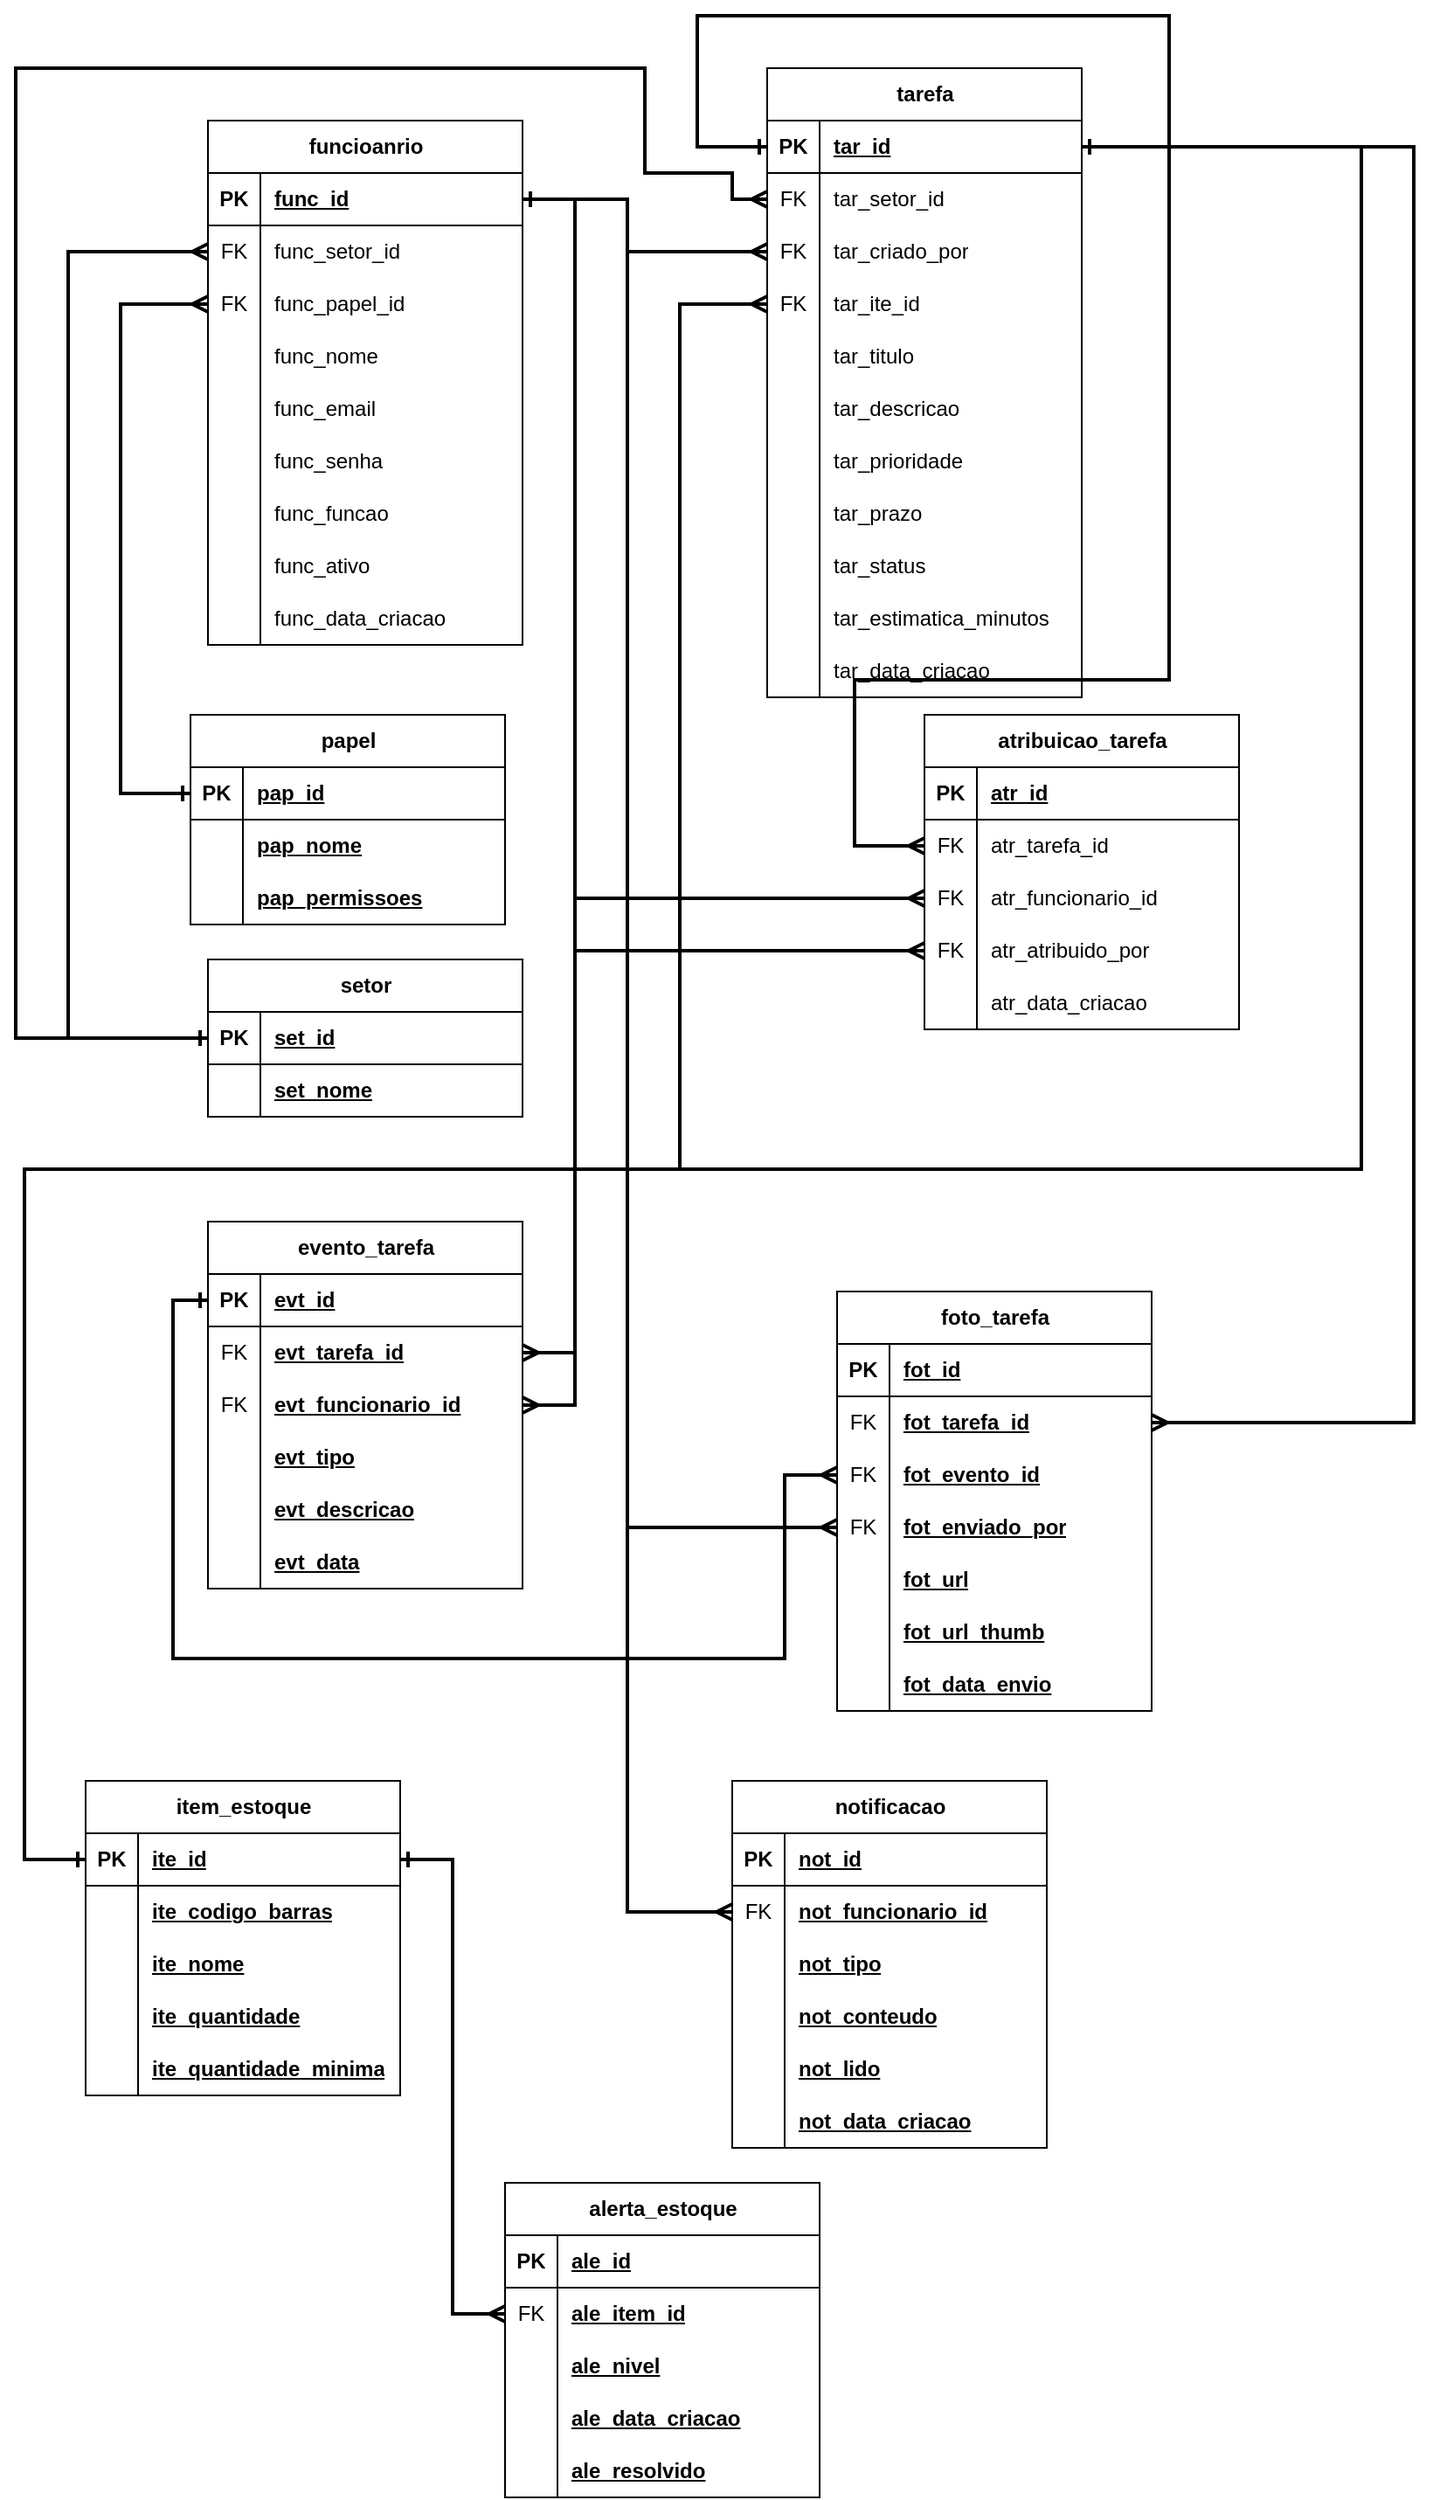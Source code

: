 <mxfile version="28.2.3">
  <diagram name="Page-1" id="tdLFEsNiTY2N0Qm3u20K">
    <mxGraphModel dx="1056" dy="1650" grid="1" gridSize="10" guides="1" tooltips="1" connect="1" arrows="1" fold="1" page="1" pageScale="1" pageWidth="850" pageHeight="1100" math="0" shadow="0">
      <root>
        <mxCell id="0" />
        <mxCell id="1" parent="0" />
        <mxCell id="zndUY75Ssu5RbvIsFqk3-79" value="funcioanrio" style="shape=table;startSize=30;container=1;collapsible=1;childLayout=tableLayout;fixedRows=1;rowLines=0;fontStyle=1;align=center;resizeLast=1;html=1;" parent="1" vertex="1">
          <mxGeometry x="120" y="-970" width="180" height="300" as="geometry" />
        </mxCell>
        <mxCell id="zndUY75Ssu5RbvIsFqk3-80" value="" style="shape=tableRow;horizontal=0;startSize=0;swimlaneHead=0;swimlaneBody=0;fillColor=none;collapsible=0;dropTarget=0;points=[[0,0.5],[1,0.5]];portConstraint=eastwest;top=0;left=0;right=0;bottom=1;" parent="zndUY75Ssu5RbvIsFqk3-79" vertex="1">
          <mxGeometry y="30" width="180" height="30" as="geometry" />
        </mxCell>
        <mxCell id="zndUY75Ssu5RbvIsFqk3-81" value="PK" style="shape=partialRectangle;connectable=0;fillColor=none;top=0;left=0;bottom=0;right=0;fontStyle=1;overflow=hidden;whiteSpace=wrap;html=1;" parent="zndUY75Ssu5RbvIsFqk3-80" vertex="1">
          <mxGeometry width="30" height="30" as="geometry">
            <mxRectangle width="30" height="30" as="alternateBounds" />
          </mxGeometry>
        </mxCell>
        <mxCell id="zndUY75Ssu5RbvIsFqk3-82" value="func_id" style="shape=partialRectangle;connectable=0;fillColor=none;top=0;left=0;bottom=0;right=0;align=left;spacingLeft=6;fontStyle=5;overflow=hidden;whiteSpace=wrap;html=1;" parent="zndUY75Ssu5RbvIsFqk3-80" vertex="1">
          <mxGeometry x="30" width="150" height="30" as="geometry">
            <mxRectangle width="150" height="30" as="alternateBounds" />
          </mxGeometry>
        </mxCell>
        <mxCell id="zndUY75Ssu5RbvIsFqk3-83" value="" style="shape=tableRow;horizontal=0;startSize=0;swimlaneHead=0;swimlaneBody=0;fillColor=none;collapsible=0;dropTarget=0;points=[[0,0.5],[1,0.5]];portConstraint=eastwest;top=0;left=0;right=0;bottom=0;" parent="zndUY75Ssu5RbvIsFqk3-79" vertex="1">
          <mxGeometry y="60" width="180" height="30" as="geometry" />
        </mxCell>
        <mxCell id="zndUY75Ssu5RbvIsFqk3-84" value="FK" style="shape=partialRectangle;connectable=0;fillColor=none;top=0;left=0;bottom=0;right=0;editable=1;overflow=hidden;whiteSpace=wrap;html=1;" parent="zndUY75Ssu5RbvIsFqk3-83" vertex="1">
          <mxGeometry width="30" height="30" as="geometry">
            <mxRectangle width="30" height="30" as="alternateBounds" />
          </mxGeometry>
        </mxCell>
        <mxCell id="zndUY75Ssu5RbvIsFqk3-85" value="func_setor_id" style="shape=partialRectangle;connectable=0;fillColor=none;top=0;left=0;bottom=0;right=0;align=left;spacingLeft=6;overflow=hidden;whiteSpace=wrap;html=1;" parent="zndUY75Ssu5RbvIsFqk3-83" vertex="1">
          <mxGeometry x="30" width="150" height="30" as="geometry">
            <mxRectangle width="150" height="30" as="alternateBounds" />
          </mxGeometry>
        </mxCell>
        <mxCell id="zndUY75Ssu5RbvIsFqk3-86" value="" style="shape=tableRow;horizontal=0;startSize=0;swimlaneHead=0;swimlaneBody=0;fillColor=none;collapsible=0;dropTarget=0;points=[[0,0.5],[1,0.5]];portConstraint=eastwest;top=0;left=0;right=0;bottom=0;" parent="zndUY75Ssu5RbvIsFqk3-79" vertex="1">
          <mxGeometry y="90" width="180" height="30" as="geometry" />
        </mxCell>
        <mxCell id="zndUY75Ssu5RbvIsFqk3-87" value="FK" style="shape=partialRectangle;connectable=0;fillColor=none;top=0;left=0;bottom=0;right=0;editable=1;overflow=hidden;whiteSpace=wrap;html=1;" parent="zndUY75Ssu5RbvIsFqk3-86" vertex="1">
          <mxGeometry width="30" height="30" as="geometry">
            <mxRectangle width="30" height="30" as="alternateBounds" />
          </mxGeometry>
        </mxCell>
        <mxCell id="zndUY75Ssu5RbvIsFqk3-88" value="func_papel_id" style="shape=partialRectangle;connectable=0;fillColor=none;top=0;left=0;bottom=0;right=0;align=left;spacingLeft=6;overflow=hidden;whiteSpace=wrap;html=1;" parent="zndUY75Ssu5RbvIsFqk3-86" vertex="1">
          <mxGeometry x="30" width="150" height="30" as="geometry">
            <mxRectangle width="150" height="30" as="alternateBounds" />
          </mxGeometry>
        </mxCell>
        <mxCell id="zndUY75Ssu5RbvIsFqk3-89" value="" style="shape=tableRow;horizontal=0;startSize=0;swimlaneHead=0;swimlaneBody=0;fillColor=none;collapsible=0;dropTarget=0;points=[[0,0.5],[1,0.5]];portConstraint=eastwest;top=0;left=0;right=0;bottom=0;" parent="zndUY75Ssu5RbvIsFqk3-79" vertex="1">
          <mxGeometry y="120" width="180" height="30" as="geometry" />
        </mxCell>
        <mxCell id="zndUY75Ssu5RbvIsFqk3-90" value="" style="shape=partialRectangle;connectable=0;fillColor=none;top=0;left=0;bottom=0;right=0;editable=1;overflow=hidden;whiteSpace=wrap;html=1;" parent="zndUY75Ssu5RbvIsFqk3-89" vertex="1">
          <mxGeometry width="30" height="30" as="geometry">
            <mxRectangle width="30" height="30" as="alternateBounds" />
          </mxGeometry>
        </mxCell>
        <mxCell id="zndUY75Ssu5RbvIsFqk3-91" value="func_nome" style="shape=partialRectangle;connectable=0;fillColor=none;top=0;left=0;bottom=0;right=0;align=left;spacingLeft=6;overflow=hidden;whiteSpace=wrap;html=1;" parent="zndUY75Ssu5RbvIsFqk3-89" vertex="1">
          <mxGeometry x="30" width="150" height="30" as="geometry">
            <mxRectangle width="150" height="30" as="alternateBounds" />
          </mxGeometry>
        </mxCell>
        <mxCell id="zndUY75Ssu5RbvIsFqk3-101" style="shape=tableRow;horizontal=0;startSize=0;swimlaneHead=0;swimlaneBody=0;fillColor=none;collapsible=0;dropTarget=0;points=[[0,0.5],[1,0.5]];portConstraint=eastwest;top=0;left=0;right=0;bottom=0;" parent="zndUY75Ssu5RbvIsFqk3-79" vertex="1">
          <mxGeometry y="150" width="180" height="30" as="geometry" />
        </mxCell>
        <mxCell id="zndUY75Ssu5RbvIsFqk3-102" style="shape=partialRectangle;connectable=0;fillColor=none;top=0;left=0;bottom=0;right=0;editable=1;overflow=hidden;whiteSpace=wrap;html=1;" parent="zndUY75Ssu5RbvIsFqk3-101" vertex="1">
          <mxGeometry width="30" height="30" as="geometry">
            <mxRectangle width="30" height="30" as="alternateBounds" />
          </mxGeometry>
        </mxCell>
        <mxCell id="zndUY75Ssu5RbvIsFqk3-103" value="func_email" style="shape=partialRectangle;connectable=0;fillColor=none;top=0;left=0;bottom=0;right=0;align=left;spacingLeft=6;overflow=hidden;whiteSpace=wrap;html=1;" parent="zndUY75Ssu5RbvIsFqk3-101" vertex="1">
          <mxGeometry x="30" width="150" height="30" as="geometry">
            <mxRectangle width="150" height="30" as="alternateBounds" />
          </mxGeometry>
        </mxCell>
        <mxCell id="zndUY75Ssu5RbvIsFqk3-104" style="shape=tableRow;horizontal=0;startSize=0;swimlaneHead=0;swimlaneBody=0;fillColor=none;collapsible=0;dropTarget=0;points=[[0,0.5],[1,0.5]];portConstraint=eastwest;top=0;left=0;right=0;bottom=0;" parent="zndUY75Ssu5RbvIsFqk3-79" vertex="1">
          <mxGeometry y="180" width="180" height="30" as="geometry" />
        </mxCell>
        <mxCell id="zndUY75Ssu5RbvIsFqk3-105" style="shape=partialRectangle;connectable=0;fillColor=none;top=0;left=0;bottom=0;right=0;editable=1;overflow=hidden;whiteSpace=wrap;html=1;" parent="zndUY75Ssu5RbvIsFqk3-104" vertex="1">
          <mxGeometry width="30" height="30" as="geometry">
            <mxRectangle width="30" height="30" as="alternateBounds" />
          </mxGeometry>
        </mxCell>
        <mxCell id="zndUY75Ssu5RbvIsFqk3-106" value="func_senha" style="shape=partialRectangle;connectable=0;fillColor=none;top=0;left=0;bottom=0;right=0;align=left;spacingLeft=6;overflow=hidden;whiteSpace=wrap;html=1;" parent="zndUY75Ssu5RbvIsFqk3-104" vertex="1">
          <mxGeometry x="30" width="150" height="30" as="geometry">
            <mxRectangle width="150" height="30" as="alternateBounds" />
          </mxGeometry>
        </mxCell>
        <mxCell id="zndUY75Ssu5RbvIsFqk3-107" style="shape=tableRow;horizontal=0;startSize=0;swimlaneHead=0;swimlaneBody=0;fillColor=none;collapsible=0;dropTarget=0;points=[[0,0.5],[1,0.5]];portConstraint=eastwest;top=0;left=0;right=0;bottom=0;" parent="zndUY75Ssu5RbvIsFqk3-79" vertex="1">
          <mxGeometry y="210" width="180" height="30" as="geometry" />
        </mxCell>
        <mxCell id="zndUY75Ssu5RbvIsFqk3-108" style="shape=partialRectangle;connectable=0;fillColor=none;top=0;left=0;bottom=0;right=0;editable=1;overflow=hidden;whiteSpace=wrap;html=1;" parent="zndUY75Ssu5RbvIsFqk3-107" vertex="1">
          <mxGeometry width="30" height="30" as="geometry">
            <mxRectangle width="30" height="30" as="alternateBounds" />
          </mxGeometry>
        </mxCell>
        <mxCell id="zndUY75Ssu5RbvIsFqk3-109" value="func_funcao" style="shape=partialRectangle;connectable=0;fillColor=none;top=0;left=0;bottom=0;right=0;align=left;spacingLeft=6;overflow=hidden;whiteSpace=wrap;html=1;" parent="zndUY75Ssu5RbvIsFqk3-107" vertex="1">
          <mxGeometry x="30" width="150" height="30" as="geometry">
            <mxRectangle width="150" height="30" as="alternateBounds" />
          </mxGeometry>
        </mxCell>
        <mxCell id="zndUY75Ssu5RbvIsFqk3-110" style="shape=tableRow;horizontal=0;startSize=0;swimlaneHead=0;swimlaneBody=0;fillColor=none;collapsible=0;dropTarget=0;points=[[0,0.5],[1,0.5]];portConstraint=eastwest;top=0;left=0;right=0;bottom=0;" parent="zndUY75Ssu5RbvIsFqk3-79" vertex="1">
          <mxGeometry y="240" width="180" height="30" as="geometry" />
        </mxCell>
        <mxCell id="zndUY75Ssu5RbvIsFqk3-111" style="shape=partialRectangle;connectable=0;fillColor=none;top=0;left=0;bottom=0;right=0;editable=1;overflow=hidden;whiteSpace=wrap;html=1;" parent="zndUY75Ssu5RbvIsFqk3-110" vertex="1">
          <mxGeometry width="30" height="30" as="geometry">
            <mxRectangle width="30" height="30" as="alternateBounds" />
          </mxGeometry>
        </mxCell>
        <mxCell id="zndUY75Ssu5RbvIsFqk3-112" value="func_ativo" style="shape=partialRectangle;connectable=0;fillColor=none;top=0;left=0;bottom=0;right=0;align=left;spacingLeft=6;overflow=hidden;whiteSpace=wrap;html=1;" parent="zndUY75Ssu5RbvIsFqk3-110" vertex="1">
          <mxGeometry x="30" width="150" height="30" as="geometry">
            <mxRectangle width="150" height="30" as="alternateBounds" />
          </mxGeometry>
        </mxCell>
        <mxCell id="zndUY75Ssu5RbvIsFqk3-113" style="shape=tableRow;horizontal=0;startSize=0;swimlaneHead=0;swimlaneBody=0;fillColor=none;collapsible=0;dropTarget=0;points=[[0,0.5],[1,0.5]];portConstraint=eastwest;top=0;left=0;right=0;bottom=0;" parent="zndUY75Ssu5RbvIsFqk3-79" vertex="1">
          <mxGeometry y="270" width="180" height="30" as="geometry" />
        </mxCell>
        <mxCell id="zndUY75Ssu5RbvIsFqk3-114" style="shape=partialRectangle;connectable=0;fillColor=none;top=0;left=0;bottom=0;right=0;editable=1;overflow=hidden;whiteSpace=wrap;html=1;" parent="zndUY75Ssu5RbvIsFqk3-113" vertex="1">
          <mxGeometry width="30" height="30" as="geometry">
            <mxRectangle width="30" height="30" as="alternateBounds" />
          </mxGeometry>
        </mxCell>
        <mxCell id="zndUY75Ssu5RbvIsFqk3-115" value="func_data_criacao" style="shape=partialRectangle;connectable=0;fillColor=none;top=0;left=0;bottom=0;right=0;align=left;spacingLeft=6;overflow=hidden;whiteSpace=wrap;html=1;" parent="zndUY75Ssu5RbvIsFqk3-113" vertex="1">
          <mxGeometry x="30" width="150" height="30" as="geometry">
            <mxRectangle width="150" height="30" as="alternateBounds" />
          </mxGeometry>
        </mxCell>
        <mxCell id="zndUY75Ssu5RbvIsFqk3-116" value="papel" style="shape=table;startSize=30;container=1;collapsible=1;childLayout=tableLayout;fixedRows=1;rowLines=0;fontStyle=1;align=center;resizeLast=1;html=1;" parent="1" vertex="1">
          <mxGeometry x="110" y="-630" width="180" height="120" as="geometry" />
        </mxCell>
        <mxCell id="zndUY75Ssu5RbvIsFqk3-117" value="" style="shape=tableRow;horizontal=0;startSize=0;swimlaneHead=0;swimlaneBody=0;fillColor=none;collapsible=0;dropTarget=0;points=[[0,0.5],[1,0.5]];portConstraint=eastwest;top=0;left=0;right=0;bottom=1;" parent="zndUY75Ssu5RbvIsFqk3-116" vertex="1">
          <mxGeometry y="30" width="180" height="30" as="geometry" />
        </mxCell>
        <mxCell id="zndUY75Ssu5RbvIsFqk3-118" value="PK" style="shape=partialRectangle;connectable=0;fillColor=none;top=0;left=0;bottom=0;right=0;fontStyle=1;overflow=hidden;whiteSpace=wrap;html=1;" parent="zndUY75Ssu5RbvIsFqk3-117" vertex="1">
          <mxGeometry width="30" height="30" as="geometry">
            <mxRectangle width="30" height="30" as="alternateBounds" />
          </mxGeometry>
        </mxCell>
        <mxCell id="zndUY75Ssu5RbvIsFqk3-119" value="pap_id" style="shape=partialRectangle;connectable=0;fillColor=none;top=0;left=0;bottom=0;right=0;align=left;spacingLeft=6;fontStyle=5;overflow=hidden;whiteSpace=wrap;html=1;" parent="zndUY75Ssu5RbvIsFqk3-117" vertex="1">
          <mxGeometry x="30" width="150" height="30" as="geometry">
            <mxRectangle width="150" height="30" as="alternateBounds" />
          </mxGeometry>
        </mxCell>
        <mxCell id="zndUY75Ssu5RbvIsFqk3-120" value="" style="shape=tableRow;horizontal=0;startSize=0;swimlaneHead=0;swimlaneBody=0;fillColor=none;collapsible=0;dropTarget=0;points=[[0,0.5],[1,0.5]];portConstraint=eastwest;top=0;left=0;right=0;bottom=0;" parent="zndUY75Ssu5RbvIsFqk3-116" vertex="1">
          <mxGeometry y="60" width="180" height="30" as="geometry" />
        </mxCell>
        <mxCell id="zndUY75Ssu5RbvIsFqk3-121" value="" style="shape=partialRectangle;connectable=0;fillColor=none;top=0;left=0;bottom=0;right=0;editable=1;overflow=hidden;whiteSpace=wrap;html=1;" parent="zndUY75Ssu5RbvIsFqk3-120" vertex="1">
          <mxGeometry width="30" height="30" as="geometry">
            <mxRectangle width="30" height="30" as="alternateBounds" />
          </mxGeometry>
        </mxCell>
        <mxCell id="zndUY75Ssu5RbvIsFqk3-122" value="&lt;span style=&quot;font-weight: 700; text-decoration-line: underline;&quot;&gt;pap_nome&lt;/span&gt;" style="shape=partialRectangle;connectable=0;fillColor=none;top=0;left=0;bottom=0;right=0;align=left;spacingLeft=6;overflow=hidden;whiteSpace=wrap;html=1;" parent="zndUY75Ssu5RbvIsFqk3-120" vertex="1">
          <mxGeometry x="30" width="150" height="30" as="geometry">
            <mxRectangle width="150" height="30" as="alternateBounds" />
          </mxGeometry>
        </mxCell>
        <mxCell id="zndUY75Ssu5RbvIsFqk3-123" value="" style="shape=tableRow;horizontal=0;startSize=0;swimlaneHead=0;swimlaneBody=0;fillColor=none;collapsible=0;dropTarget=0;points=[[0,0.5],[1,0.5]];portConstraint=eastwest;top=0;left=0;right=0;bottom=0;" parent="zndUY75Ssu5RbvIsFqk3-116" vertex="1">
          <mxGeometry y="90" width="180" height="30" as="geometry" />
        </mxCell>
        <mxCell id="zndUY75Ssu5RbvIsFqk3-124" value="" style="shape=partialRectangle;connectable=0;fillColor=none;top=0;left=0;bottom=0;right=0;editable=1;overflow=hidden;whiteSpace=wrap;html=1;" parent="zndUY75Ssu5RbvIsFqk3-123" vertex="1">
          <mxGeometry width="30" height="30" as="geometry">
            <mxRectangle width="30" height="30" as="alternateBounds" />
          </mxGeometry>
        </mxCell>
        <mxCell id="zndUY75Ssu5RbvIsFqk3-125" value="&lt;span style=&quot;font-weight: 700; text-decoration-line: underline;&quot;&gt;pap_permissoes&lt;/span&gt;" style="shape=partialRectangle;connectable=0;fillColor=none;top=0;left=0;bottom=0;right=0;align=left;spacingLeft=6;overflow=hidden;whiteSpace=wrap;html=1;" parent="zndUY75Ssu5RbvIsFqk3-123" vertex="1">
          <mxGeometry x="30" width="150" height="30" as="geometry">
            <mxRectangle width="150" height="30" as="alternateBounds" />
          </mxGeometry>
        </mxCell>
        <mxCell id="zndUY75Ssu5RbvIsFqk3-129" value="setor" style="shape=table;startSize=30;container=1;collapsible=1;childLayout=tableLayout;fixedRows=1;rowLines=0;fontStyle=1;align=center;resizeLast=1;html=1;" parent="1" vertex="1">
          <mxGeometry x="120" y="-490" width="180" height="90" as="geometry" />
        </mxCell>
        <mxCell id="zndUY75Ssu5RbvIsFqk3-130" value="" style="shape=tableRow;horizontal=0;startSize=0;swimlaneHead=0;swimlaneBody=0;fillColor=none;collapsible=0;dropTarget=0;points=[[0,0.5],[1,0.5]];portConstraint=eastwest;top=0;left=0;right=0;bottom=1;" parent="zndUY75Ssu5RbvIsFqk3-129" vertex="1">
          <mxGeometry y="30" width="180" height="30" as="geometry" />
        </mxCell>
        <mxCell id="zndUY75Ssu5RbvIsFqk3-131" value="PK" style="shape=partialRectangle;connectable=0;fillColor=none;top=0;left=0;bottom=0;right=0;fontStyle=1;overflow=hidden;whiteSpace=wrap;html=1;" parent="zndUY75Ssu5RbvIsFqk3-130" vertex="1">
          <mxGeometry width="30" height="30" as="geometry">
            <mxRectangle width="30" height="30" as="alternateBounds" />
          </mxGeometry>
        </mxCell>
        <mxCell id="zndUY75Ssu5RbvIsFqk3-132" value="set_id" style="shape=partialRectangle;connectable=0;fillColor=none;top=0;left=0;bottom=0;right=0;align=left;spacingLeft=6;fontStyle=5;overflow=hidden;whiteSpace=wrap;html=1;" parent="zndUY75Ssu5RbvIsFqk3-130" vertex="1">
          <mxGeometry x="30" width="150" height="30" as="geometry">
            <mxRectangle width="150" height="30" as="alternateBounds" />
          </mxGeometry>
        </mxCell>
        <mxCell id="zndUY75Ssu5RbvIsFqk3-133" value="" style="shape=tableRow;horizontal=0;startSize=0;swimlaneHead=0;swimlaneBody=0;fillColor=none;collapsible=0;dropTarget=0;points=[[0,0.5],[1,0.5]];portConstraint=eastwest;top=0;left=0;right=0;bottom=0;" parent="zndUY75Ssu5RbvIsFqk3-129" vertex="1">
          <mxGeometry y="60" width="180" height="30" as="geometry" />
        </mxCell>
        <mxCell id="zndUY75Ssu5RbvIsFqk3-134" value="" style="shape=partialRectangle;connectable=0;fillColor=none;top=0;left=0;bottom=0;right=0;editable=1;overflow=hidden;whiteSpace=wrap;html=1;" parent="zndUY75Ssu5RbvIsFqk3-133" vertex="1">
          <mxGeometry width="30" height="30" as="geometry">
            <mxRectangle width="30" height="30" as="alternateBounds" />
          </mxGeometry>
        </mxCell>
        <mxCell id="zndUY75Ssu5RbvIsFqk3-135" value="&lt;span style=&quot;font-weight: 700; text-decoration-line: underline;&quot;&gt;set_nome&lt;/span&gt;" style="shape=partialRectangle;connectable=0;fillColor=none;top=0;left=0;bottom=0;right=0;align=left;spacingLeft=6;overflow=hidden;whiteSpace=wrap;html=1;" parent="zndUY75Ssu5RbvIsFqk3-133" vertex="1">
          <mxGeometry x="30" width="150" height="30" as="geometry">
            <mxRectangle width="150" height="30" as="alternateBounds" />
          </mxGeometry>
        </mxCell>
        <mxCell id="zndUY75Ssu5RbvIsFqk3-142" value="tarefa" style="shape=table;startSize=30;container=1;collapsible=1;childLayout=tableLayout;fixedRows=1;rowLines=0;fontStyle=1;align=center;resizeLast=1;html=1;" parent="1" vertex="1">
          <mxGeometry x="440" y="-1000" width="180" height="360" as="geometry" />
        </mxCell>
        <mxCell id="zndUY75Ssu5RbvIsFqk3-143" value="" style="shape=tableRow;horizontal=0;startSize=0;swimlaneHead=0;swimlaneBody=0;fillColor=none;collapsible=0;dropTarget=0;points=[[0,0.5],[1,0.5]];portConstraint=eastwest;top=0;left=0;right=0;bottom=1;" parent="zndUY75Ssu5RbvIsFqk3-142" vertex="1">
          <mxGeometry y="30" width="180" height="30" as="geometry" />
        </mxCell>
        <mxCell id="zndUY75Ssu5RbvIsFqk3-144" value="PK" style="shape=partialRectangle;connectable=0;fillColor=none;top=0;left=0;bottom=0;right=0;fontStyle=1;overflow=hidden;whiteSpace=wrap;html=1;" parent="zndUY75Ssu5RbvIsFqk3-143" vertex="1">
          <mxGeometry width="30" height="30" as="geometry">
            <mxRectangle width="30" height="30" as="alternateBounds" />
          </mxGeometry>
        </mxCell>
        <mxCell id="zndUY75Ssu5RbvIsFqk3-145" value="tar_id" style="shape=partialRectangle;connectable=0;fillColor=none;top=0;left=0;bottom=0;right=0;align=left;spacingLeft=6;fontStyle=5;overflow=hidden;whiteSpace=wrap;html=1;" parent="zndUY75Ssu5RbvIsFqk3-143" vertex="1">
          <mxGeometry x="30" width="150" height="30" as="geometry">
            <mxRectangle width="150" height="30" as="alternateBounds" />
          </mxGeometry>
        </mxCell>
        <mxCell id="zndUY75Ssu5RbvIsFqk3-146" value="" style="shape=tableRow;horizontal=0;startSize=0;swimlaneHead=0;swimlaneBody=0;fillColor=none;collapsible=0;dropTarget=0;points=[[0,0.5],[1,0.5]];portConstraint=eastwest;top=0;left=0;right=0;bottom=0;" parent="zndUY75Ssu5RbvIsFqk3-142" vertex="1">
          <mxGeometry y="60" width="180" height="30" as="geometry" />
        </mxCell>
        <mxCell id="zndUY75Ssu5RbvIsFqk3-147" value="FK" style="shape=partialRectangle;connectable=0;fillColor=none;top=0;left=0;bottom=0;right=0;editable=1;overflow=hidden;whiteSpace=wrap;html=1;" parent="zndUY75Ssu5RbvIsFqk3-146" vertex="1">
          <mxGeometry width="30" height="30" as="geometry">
            <mxRectangle width="30" height="30" as="alternateBounds" />
          </mxGeometry>
        </mxCell>
        <mxCell id="zndUY75Ssu5RbvIsFqk3-148" value="tar_setor_id" style="shape=partialRectangle;connectable=0;fillColor=none;top=0;left=0;bottom=0;right=0;align=left;spacingLeft=6;overflow=hidden;whiteSpace=wrap;html=1;" parent="zndUY75Ssu5RbvIsFqk3-146" vertex="1">
          <mxGeometry x="30" width="150" height="30" as="geometry">
            <mxRectangle width="150" height="30" as="alternateBounds" />
          </mxGeometry>
        </mxCell>
        <mxCell id="zndUY75Ssu5RbvIsFqk3-149" value="" style="shape=tableRow;horizontal=0;startSize=0;swimlaneHead=0;swimlaneBody=0;fillColor=none;collapsible=0;dropTarget=0;points=[[0,0.5],[1,0.5]];portConstraint=eastwest;top=0;left=0;right=0;bottom=0;" parent="zndUY75Ssu5RbvIsFqk3-142" vertex="1">
          <mxGeometry y="90" width="180" height="30" as="geometry" />
        </mxCell>
        <mxCell id="zndUY75Ssu5RbvIsFqk3-150" value="FK" style="shape=partialRectangle;connectable=0;fillColor=none;top=0;left=0;bottom=0;right=0;editable=1;overflow=hidden;whiteSpace=wrap;html=1;" parent="zndUY75Ssu5RbvIsFqk3-149" vertex="1">
          <mxGeometry width="30" height="30" as="geometry">
            <mxRectangle width="30" height="30" as="alternateBounds" />
          </mxGeometry>
        </mxCell>
        <mxCell id="zndUY75Ssu5RbvIsFqk3-151" value="tar_criado_por" style="shape=partialRectangle;connectable=0;fillColor=none;top=0;left=0;bottom=0;right=0;align=left;spacingLeft=6;overflow=hidden;whiteSpace=wrap;html=1;" parent="zndUY75Ssu5RbvIsFqk3-149" vertex="1">
          <mxGeometry x="30" width="150" height="30" as="geometry">
            <mxRectangle width="150" height="30" as="alternateBounds" />
          </mxGeometry>
        </mxCell>
        <mxCell id="WNAzyDUWOs_m5o--G4IX-1" style="shape=tableRow;horizontal=0;startSize=0;swimlaneHead=0;swimlaneBody=0;fillColor=none;collapsible=0;dropTarget=0;points=[[0,0.5],[1,0.5]];portConstraint=eastwest;top=0;left=0;right=0;bottom=0;" vertex="1" parent="zndUY75Ssu5RbvIsFqk3-142">
          <mxGeometry y="120" width="180" height="30" as="geometry" />
        </mxCell>
        <mxCell id="WNAzyDUWOs_m5o--G4IX-2" value="FK" style="shape=partialRectangle;connectable=0;fillColor=none;top=0;left=0;bottom=0;right=0;editable=1;overflow=hidden;whiteSpace=wrap;html=1;" vertex="1" parent="WNAzyDUWOs_m5o--G4IX-1">
          <mxGeometry width="30" height="30" as="geometry">
            <mxRectangle width="30" height="30" as="alternateBounds" />
          </mxGeometry>
        </mxCell>
        <mxCell id="WNAzyDUWOs_m5o--G4IX-3" value="tar_ite_id" style="shape=partialRectangle;connectable=0;fillColor=none;top=0;left=0;bottom=0;right=0;align=left;spacingLeft=6;overflow=hidden;whiteSpace=wrap;html=1;" vertex="1" parent="WNAzyDUWOs_m5o--G4IX-1">
          <mxGeometry x="30" width="150" height="30" as="geometry">
            <mxRectangle width="150" height="30" as="alternateBounds" />
          </mxGeometry>
        </mxCell>
        <mxCell id="zndUY75Ssu5RbvIsFqk3-152" value="" style="shape=tableRow;horizontal=0;startSize=0;swimlaneHead=0;swimlaneBody=0;fillColor=none;collapsible=0;dropTarget=0;points=[[0,0.5],[1,0.5]];portConstraint=eastwest;top=0;left=0;right=0;bottom=0;" parent="zndUY75Ssu5RbvIsFqk3-142" vertex="1">
          <mxGeometry y="150" width="180" height="30" as="geometry" />
        </mxCell>
        <mxCell id="zndUY75Ssu5RbvIsFqk3-153" value="" style="shape=partialRectangle;connectable=0;fillColor=none;top=0;left=0;bottom=0;right=0;editable=1;overflow=hidden;whiteSpace=wrap;html=1;" parent="zndUY75Ssu5RbvIsFqk3-152" vertex="1">
          <mxGeometry width="30" height="30" as="geometry">
            <mxRectangle width="30" height="30" as="alternateBounds" />
          </mxGeometry>
        </mxCell>
        <mxCell id="zndUY75Ssu5RbvIsFqk3-154" value="tar_titulo" style="shape=partialRectangle;connectable=0;fillColor=none;top=0;left=0;bottom=0;right=0;align=left;spacingLeft=6;overflow=hidden;whiteSpace=wrap;html=1;" parent="zndUY75Ssu5RbvIsFqk3-152" vertex="1">
          <mxGeometry x="30" width="150" height="30" as="geometry">
            <mxRectangle width="150" height="30" as="alternateBounds" />
          </mxGeometry>
        </mxCell>
        <mxCell id="zndUY75Ssu5RbvIsFqk3-155" style="shape=tableRow;horizontal=0;startSize=0;swimlaneHead=0;swimlaneBody=0;fillColor=none;collapsible=0;dropTarget=0;points=[[0,0.5],[1,0.5]];portConstraint=eastwest;top=0;left=0;right=0;bottom=0;" parent="zndUY75Ssu5RbvIsFqk3-142" vertex="1">
          <mxGeometry y="180" width="180" height="30" as="geometry" />
        </mxCell>
        <mxCell id="zndUY75Ssu5RbvIsFqk3-156" style="shape=partialRectangle;connectable=0;fillColor=none;top=0;left=0;bottom=0;right=0;editable=1;overflow=hidden;whiteSpace=wrap;html=1;" parent="zndUY75Ssu5RbvIsFqk3-155" vertex="1">
          <mxGeometry width="30" height="30" as="geometry">
            <mxRectangle width="30" height="30" as="alternateBounds" />
          </mxGeometry>
        </mxCell>
        <mxCell id="zndUY75Ssu5RbvIsFqk3-157" value="tar_descricao" style="shape=partialRectangle;connectable=0;fillColor=none;top=0;left=0;bottom=0;right=0;align=left;spacingLeft=6;overflow=hidden;whiteSpace=wrap;html=1;" parent="zndUY75Ssu5RbvIsFqk3-155" vertex="1">
          <mxGeometry x="30" width="150" height="30" as="geometry">
            <mxRectangle width="150" height="30" as="alternateBounds" />
          </mxGeometry>
        </mxCell>
        <mxCell id="zndUY75Ssu5RbvIsFqk3-158" style="shape=tableRow;horizontal=0;startSize=0;swimlaneHead=0;swimlaneBody=0;fillColor=none;collapsible=0;dropTarget=0;points=[[0,0.5],[1,0.5]];portConstraint=eastwest;top=0;left=0;right=0;bottom=0;" parent="zndUY75Ssu5RbvIsFqk3-142" vertex="1">
          <mxGeometry y="210" width="180" height="30" as="geometry" />
        </mxCell>
        <mxCell id="zndUY75Ssu5RbvIsFqk3-159" style="shape=partialRectangle;connectable=0;fillColor=none;top=0;left=0;bottom=0;right=0;editable=1;overflow=hidden;whiteSpace=wrap;html=1;" parent="zndUY75Ssu5RbvIsFqk3-158" vertex="1">
          <mxGeometry width="30" height="30" as="geometry">
            <mxRectangle width="30" height="30" as="alternateBounds" />
          </mxGeometry>
        </mxCell>
        <mxCell id="zndUY75Ssu5RbvIsFqk3-160" value="tar_prioridade" style="shape=partialRectangle;connectable=0;fillColor=none;top=0;left=0;bottom=0;right=0;align=left;spacingLeft=6;overflow=hidden;whiteSpace=wrap;html=1;" parent="zndUY75Ssu5RbvIsFqk3-158" vertex="1">
          <mxGeometry x="30" width="150" height="30" as="geometry">
            <mxRectangle width="150" height="30" as="alternateBounds" />
          </mxGeometry>
        </mxCell>
        <mxCell id="zndUY75Ssu5RbvIsFqk3-161" style="shape=tableRow;horizontal=0;startSize=0;swimlaneHead=0;swimlaneBody=0;fillColor=none;collapsible=0;dropTarget=0;points=[[0,0.5],[1,0.5]];portConstraint=eastwest;top=0;left=0;right=0;bottom=0;" parent="zndUY75Ssu5RbvIsFqk3-142" vertex="1">
          <mxGeometry y="240" width="180" height="30" as="geometry" />
        </mxCell>
        <mxCell id="zndUY75Ssu5RbvIsFqk3-162" style="shape=partialRectangle;connectable=0;fillColor=none;top=0;left=0;bottom=0;right=0;editable=1;overflow=hidden;whiteSpace=wrap;html=1;" parent="zndUY75Ssu5RbvIsFqk3-161" vertex="1">
          <mxGeometry width="30" height="30" as="geometry">
            <mxRectangle width="30" height="30" as="alternateBounds" />
          </mxGeometry>
        </mxCell>
        <mxCell id="zndUY75Ssu5RbvIsFqk3-163" value="tar_prazo" style="shape=partialRectangle;connectable=0;fillColor=none;top=0;left=0;bottom=0;right=0;align=left;spacingLeft=6;overflow=hidden;whiteSpace=wrap;html=1;" parent="zndUY75Ssu5RbvIsFqk3-161" vertex="1">
          <mxGeometry x="30" width="150" height="30" as="geometry">
            <mxRectangle width="150" height="30" as="alternateBounds" />
          </mxGeometry>
        </mxCell>
        <mxCell id="zndUY75Ssu5RbvIsFqk3-164" style="shape=tableRow;horizontal=0;startSize=0;swimlaneHead=0;swimlaneBody=0;fillColor=none;collapsible=0;dropTarget=0;points=[[0,0.5],[1,0.5]];portConstraint=eastwest;top=0;left=0;right=0;bottom=0;" parent="zndUY75Ssu5RbvIsFqk3-142" vertex="1">
          <mxGeometry y="270" width="180" height="30" as="geometry" />
        </mxCell>
        <mxCell id="zndUY75Ssu5RbvIsFqk3-165" style="shape=partialRectangle;connectable=0;fillColor=none;top=0;left=0;bottom=0;right=0;editable=1;overflow=hidden;whiteSpace=wrap;html=1;" parent="zndUY75Ssu5RbvIsFqk3-164" vertex="1">
          <mxGeometry width="30" height="30" as="geometry">
            <mxRectangle width="30" height="30" as="alternateBounds" />
          </mxGeometry>
        </mxCell>
        <mxCell id="zndUY75Ssu5RbvIsFqk3-166" value="tar_status" style="shape=partialRectangle;connectable=0;fillColor=none;top=0;left=0;bottom=0;right=0;align=left;spacingLeft=6;overflow=hidden;whiteSpace=wrap;html=1;" parent="zndUY75Ssu5RbvIsFqk3-164" vertex="1">
          <mxGeometry x="30" width="150" height="30" as="geometry">
            <mxRectangle width="150" height="30" as="alternateBounds" />
          </mxGeometry>
        </mxCell>
        <mxCell id="zndUY75Ssu5RbvIsFqk3-167" style="shape=tableRow;horizontal=0;startSize=0;swimlaneHead=0;swimlaneBody=0;fillColor=none;collapsible=0;dropTarget=0;points=[[0,0.5],[1,0.5]];portConstraint=eastwest;top=0;left=0;right=0;bottom=0;" parent="zndUY75Ssu5RbvIsFqk3-142" vertex="1">
          <mxGeometry y="300" width="180" height="30" as="geometry" />
        </mxCell>
        <mxCell id="zndUY75Ssu5RbvIsFqk3-168" style="shape=partialRectangle;connectable=0;fillColor=none;top=0;left=0;bottom=0;right=0;editable=1;overflow=hidden;whiteSpace=wrap;html=1;" parent="zndUY75Ssu5RbvIsFqk3-167" vertex="1">
          <mxGeometry width="30" height="30" as="geometry">
            <mxRectangle width="30" height="30" as="alternateBounds" />
          </mxGeometry>
        </mxCell>
        <mxCell id="zndUY75Ssu5RbvIsFqk3-169" value="tar_estimatica_minutos" style="shape=partialRectangle;connectable=0;fillColor=none;top=0;left=0;bottom=0;right=0;align=left;spacingLeft=6;overflow=hidden;whiteSpace=wrap;html=1;" parent="zndUY75Ssu5RbvIsFqk3-167" vertex="1">
          <mxGeometry x="30" width="150" height="30" as="geometry">
            <mxRectangle width="150" height="30" as="alternateBounds" />
          </mxGeometry>
        </mxCell>
        <mxCell id="zndUY75Ssu5RbvIsFqk3-170" style="shape=tableRow;horizontal=0;startSize=0;swimlaneHead=0;swimlaneBody=0;fillColor=none;collapsible=0;dropTarget=0;points=[[0,0.5],[1,0.5]];portConstraint=eastwest;top=0;left=0;right=0;bottom=0;" parent="zndUY75Ssu5RbvIsFqk3-142" vertex="1">
          <mxGeometry y="330" width="180" height="30" as="geometry" />
        </mxCell>
        <mxCell id="zndUY75Ssu5RbvIsFqk3-171" style="shape=partialRectangle;connectable=0;fillColor=none;top=0;left=0;bottom=0;right=0;editable=1;overflow=hidden;whiteSpace=wrap;html=1;" parent="zndUY75Ssu5RbvIsFqk3-170" vertex="1">
          <mxGeometry width="30" height="30" as="geometry">
            <mxRectangle width="30" height="30" as="alternateBounds" />
          </mxGeometry>
        </mxCell>
        <mxCell id="zndUY75Ssu5RbvIsFqk3-172" value="tar_data_criacao" style="shape=partialRectangle;connectable=0;fillColor=none;top=0;left=0;bottom=0;right=0;align=left;spacingLeft=6;overflow=hidden;whiteSpace=wrap;html=1;" parent="zndUY75Ssu5RbvIsFqk3-170" vertex="1">
          <mxGeometry x="30" width="150" height="30" as="geometry">
            <mxRectangle width="150" height="30" as="alternateBounds" />
          </mxGeometry>
        </mxCell>
        <mxCell id="zndUY75Ssu5RbvIsFqk3-173" value="atribuicao_tarefa" style="shape=table;startSize=30;container=1;collapsible=1;childLayout=tableLayout;fixedRows=1;rowLines=0;fontStyle=1;align=center;resizeLast=1;html=1;" parent="1" vertex="1">
          <mxGeometry x="530" y="-630" width="180" height="180" as="geometry" />
        </mxCell>
        <mxCell id="zndUY75Ssu5RbvIsFqk3-174" value="" style="shape=tableRow;horizontal=0;startSize=0;swimlaneHead=0;swimlaneBody=0;fillColor=none;collapsible=0;dropTarget=0;points=[[0,0.5],[1,0.5]];portConstraint=eastwest;top=0;left=0;right=0;bottom=1;" parent="zndUY75Ssu5RbvIsFqk3-173" vertex="1">
          <mxGeometry y="30" width="180" height="30" as="geometry" />
        </mxCell>
        <mxCell id="zndUY75Ssu5RbvIsFqk3-175" value="PK" style="shape=partialRectangle;connectable=0;fillColor=none;top=0;left=0;bottom=0;right=0;fontStyle=1;overflow=hidden;whiteSpace=wrap;html=1;" parent="zndUY75Ssu5RbvIsFqk3-174" vertex="1">
          <mxGeometry width="30" height="30" as="geometry">
            <mxRectangle width="30" height="30" as="alternateBounds" />
          </mxGeometry>
        </mxCell>
        <mxCell id="zndUY75Ssu5RbvIsFqk3-176" value="atr_id" style="shape=partialRectangle;connectable=0;fillColor=none;top=0;left=0;bottom=0;right=0;align=left;spacingLeft=6;fontStyle=5;overflow=hidden;whiteSpace=wrap;html=1;" parent="zndUY75Ssu5RbvIsFqk3-174" vertex="1">
          <mxGeometry x="30" width="150" height="30" as="geometry">
            <mxRectangle width="150" height="30" as="alternateBounds" />
          </mxGeometry>
        </mxCell>
        <mxCell id="zndUY75Ssu5RbvIsFqk3-177" value="" style="shape=tableRow;horizontal=0;startSize=0;swimlaneHead=0;swimlaneBody=0;fillColor=none;collapsible=0;dropTarget=0;points=[[0,0.5],[1,0.5]];portConstraint=eastwest;top=0;left=0;right=0;bottom=0;" parent="zndUY75Ssu5RbvIsFqk3-173" vertex="1">
          <mxGeometry y="60" width="180" height="30" as="geometry" />
        </mxCell>
        <mxCell id="zndUY75Ssu5RbvIsFqk3-178" value="FK" style="shape=partialRectangle;connectable=0;fillColor=none;top=0;left=0;bottom=0;right=0;editable=1;overflow=hidden;whiteSpace=wrap;html=1;" parent="zndUY75Ssu5RbvIsFqk3-177" vertex="1">
          <mxGeometry width="30" height="30" as="geometry">
            <mxRectangle width="30" height="30" as="alternateBounds" />
          </mxGeometry>
        </mxCell>
        <mxCell id="zndUY75Ssu5RbvIsFqk3-179" value="atr_tarefa_id" style="shape=partialRectangle;connectable=0;fillColor=none;top=0;left=0;bottom=0;right=0;align=left;spacingLeft=6;overflow=hidden;whiteSpace=wrap;html=1;" parent="zndUY75Ssu5RbvIsFqk3-177" vertex="1">
          <mxGeometry x="30" width="150" height="30" as="geometry">
            <mxRectangle width="150" height="30" as="alternateBounds" />
          </mxGeometry>
        </mxCell>
        <mxCell id="zndUY75Ssu5RbvIsFqk3-180" value="" style="shape=tableRow;horizontal=0;startSize=0;swimlaneHead=0;swimlaneBody=0;fillColor=none;collapsible=0;dropTarget=0;points=[[0,0.5],[1,0.5]];portConstraint=eastwest;top=0;left=0;right=0;bottom=0;" parent="zndUY75Ssu5RbvIsFqk3-173" vertex="1">
          <mxGeometry y="90" width="180" height="30" as="geometry" />
        </mxCell>
        <mxCell id="zndUY75Ssu5RbvIsFqk3-181" value="FK" style="shape=partialRectangle;connectable=0;fillColor=none;top=0;left=0;bottom=0;right=0;editable=1;overflow=hidden;whiteSpace=wrap;html=1;" parent="zndUY75Ssu5RbvIsFqk3-180" vertex="1">
          <mxGeometry width="30" height="30" as="geometry">
            <mxRectangle width="30" height="30" as="alternateBounds" />
          </mxGeometry>
        </mxCell>
        <mxCell id="zndUY75Ssu5RbvIsFqk3-182" value="atr_funcionario_id" style="shape=partialRectangle;connectable=0;fillColor=none;top=0;left=0;bottom=0;right=0;align=left;spacingLeft=6;overflow=hidden;whiteSpace=wrap;html=1;" parent="zndUY75Ssu5RbvIsFqk3-180" vertex="1">
          <mxGeometry x="30" width="150" height="30" as="geometry">
            <mxRectangle width="150" height="30" as="alternateBounds" />
          </mxGeometry>
        </mxCell>
        <mxCell id="zndUY75Ssu5RbvIsFqk3-183" value="" style="shape=tableRow;horizontal=0;startSize=0;swimlaneHead=0;swimlaneBody=0;fillColor=none;collapsible=0;dropTarget=0;points=[[0,0.5],[1,0.5]];portConstraint=eastwest;top=0;left=0;right=0;bottom=0;" parent="zndUY75Ssu5RbvIsFqk3-173" vertex="1">
          <mxGeometry y="120" width="180" height="30" as="geometry" />
        </mxCell>
        <mxCell id="zndUY75Ssu5RbvIsFqk3-184" value="FK" style="shape=partialRectangle;connectable=0;fillColor=none;top=0;left=0;bottom=0;right=0;editable=1;overflow=hidden;whiteSpace=wrap;html=1;" parent="zndUY75Ssu5RbvIsFqk3-183" vertex="1">
          <mxGeometry width="30" height="30" as="geometry">
            <mxRectangle width="30" height="30" as="alternateBounds" />
          </mxGeometry>
        </mxCell>
        <mxCell id="zndUY75Ssu5RbvIsFqk3-185" value="atr_atribuido_por" style="shape=partialRectangle;connectable=0;fillColor=none;top=0;left=0;bottom=0;right=0;align=left;spacingLeft=6;overflow=hidden;whiteSpace=wrap;html=1;" parent="zndUY75Ssu5RbvIsFqk3-183" vertex="1">
          <mxGeometry x="30" width="150" height="30" as="geometry">
            <mxRectangle width="150" height="30" as="alternateBounds" />
          </mxGeometry>
        </mxCell>
        <mxCell id="zndUY75Ssu5RbvIsFqk3-186" style="shape=tableRow;horizontal=0;startSize=0;swimlaneHead=0;swimlaneBody=0;fillColor=none;collapsible=0;dropTarget=0;points=[[0,0.5],[1,0.5]];portConstraint=eastwest;top=0;left=0;right=0;bottom=0;" parent="zndUY75Ssu5RbvIsFqk3-173" vertex="1">
          <mxGeometry y="150" width="180" height="30" as="geometry" />
        </mxCell>
        <mxCell id="zndUY75Ssu5RbvIsFqk3-187" style="shape=partialRectangle;connectable=0;fillColor=none;top=0;left=0;bottom=0;right=0;editable=1;overflow=hidden;whiteSpace=wrap;html=1;" parent="zndUY75Ssu5RbvIsFqk3-186" vertex="1">
          <mxGeometry width="30" height="30" as="geometry">
            <mxRectangle width="30" height="30" as="alternateBounds" />
          </mxGeometry>
        </mxCell>
        <mxCell id="zndUY75Ssu5RbvIsFqk3-188" value="atr_data_criacao" style="shape=partialRectangle;connectable=0;fillColor=none;top=0;left=0;bottom=0;right=0;align=left;spacingLeft=6;overflow=hidden;whiteSpace=wrap;html=1;" parent="zndUY75Ssu5RbvIsFqk3-186" vertex="1">
          <mxGeometry x="30" width="150" height="30" as="geometry">
            <mxRectangle width="150" height="30" as="alternateBounds" />
          </mxGeometry>
        </mxCell>
        <mxCell id="zndUY75Ssu5RbvIsFqk3-189" value="evento_tarefa" style="shape=table;startSize=30;container=1;collapsible=1;childLayout=tableLayout;fixedRows=1;rowLines=0;fontStyle=1;align=center;resizeLast=1;html=1;" parent="1" vertex="1">
          <mxGeometry x="120" y="-340" width="180" height="210" as="geometry" />
        </mxCell>
        <mxCell id="zndUY75Ssu5RbvIsFqk3-190" value="" style="shape=tableRow;horizontal=0;startSize=0;swimlaneHead=0;swimlaneBody=0;fillColor=none;collapsible=0;dropTarget=0;points=[[0,0.5],[1,0.5]];portConstraint=eastwest;top=0;left=0;right=0;bottom=1;" parent="zndUY75Ssu5RbvIsFqk3-189" vertex="1">
          <mxGeometry y="30" width="180" height="30" as="geometry" />
        </mxCell>
        <mxCell id="zndUY75Ssu5RbvIsFqk3-191" value="PK" style="shape=partialRectangle;connectable=0;fillColor=none;top=0;left=0;bottom=0;right=0;fontStyle=1;overflow=hidden;whiteSpace=wrap;html=1;" parent="zndUY75Ssu5RbvIsFqk3-190" vertex="1">
          <mxGeometry width="30" height="30" as="geometry">
            <mxRectangle width="30" height="30" as="alternateBounds" />
          </mxGeometry>
        </mxCell>
        <mxCell id="zndUY75Ssu5RbvIsFqk3-192" value="evt_id" style="shape=partialRectangle;connectable=0;fillColor=none;top=0;left=0;bottom=0;right=0;align=left;spacingLeft=6;fontStyle=5;overflow=hidden;whiteSpace=wrap;html=1;" parent="zndUY75Ssu5RbvIsFqk3-190" vertex="1">
          <mxGeometry x="30" width="150" height="30" as="geometry">
            <mxRectangle width="150" height="30" as="alternateBounds" />
          </mxGeometry>
        </mxCell>
        <mxCell id="zndUY75Ssu5RbvIsFqk3-193" value="" style="shape=tableRow;horizontal=0;startSize=0;swimlaneHead=0;swimlaneBody=0;fillColor=none;collapsible=0;dropTarget=0;points=[[0,0.5],[1,0.5]];portConstraint=eastwest;top=0;left=0;right=0;bottom=0;" parent="zndUY75Ssu5RbvIsFqk3-189" vertex="1">
          <mxGeometry y="60" width="180" height="30" as="geometry" />
        </mxCell>
        <mxCell id="zndUY75Ssu5RbvIsFqk3-194" value="FK" style="shape=partialRectangle;connectable=0;fillColor=none;top=0;left=0;bottom=0;right=0;editable=1;overflow=hidden;whiteSpace=wrap;html=1;" parent="zndUY75Ssu5RbvIsFqk3-193" vertex="1">
          <mxGeometry width="30" height="30" as="geometry">
            <mxRectangle width="30" height="30" as="alternateBounds" />
          </mxGeometry>
        </mxCell>
        <mxCell id="zndUY75Ssu5RbvIsFqk3-195" value="&lt;span style=&quot;font-weight: 700; text-decoration-line: underline;&quot;&gt;evt_tarefa_id&lt;/span&gt;" style="shape=partialRectangle;connectable=0;fillColor=none;top=0;left=0;bottom=0;right=0;align=left;spacingLeft=6;overflow=hidden;whiteSpace=wrap;html=1;" parent="zndUY75Ssu5RbvIsFqk3-193" vertex="1">
          <mxGeometry x="30" width="150" height="30" as="geometry">
            <mxRectangle width="150" height="30" as="alternateBounds" />
          </mxGeometry>
        </mxCell>
        <mxCell id="zndUY75Ssu5RbvIsFqk3-196" value="" style="shape=tableRow;horizontal=0;startSize=0;swimlaneHead=0;swimlaneBody=0;fillColor=none;collapsible=0;dropTarget=0;points=[[0,0.5],[1,0.5]];portConstraint=eastwest;top=0;left=0;right=0;bottom=0;" parent="zndUY75Ssu5RbvIsFqk3-189" vertex="1">
          <mxGeometry y="90" width="180" height="30" as="geometry" />
        </mxCell>
        <mxCell id="zndUY75Ssu5RbvIsFqk3-197" value="FK" style="shape=partialRectangle;connectable=0;fillColor=none;top=0;left=0;bottom=0;right=0;editable=1;overflow=hidden;whiteSpace=wrap;html=1;" parent="zndUY75Ssu5RbvIsFqk3-196" vertex="1">
          <mxGeometry width="30" height="30" as="geometry">
            <mxRectangle width="30" height="30" as="alternateBounds" />
          </mxGeometry>
        </mxCell>
        <mxCell id="zndUY75Ssu5RbvIsFqk3-198" value="&lt;span style=&quot;font-weight: 700; text-decoration-line: underline;&quot;&gt;evt_funcionario_id&lt;/span&gt;" style="shape=partialRectangle;connectable=0;fillColor=none;top=0;left=0;bottom=0;right=0;align=left;spacingLeft=6;overflow=hidden;whiteSpace=wrap;html=1;" parent="zndUY75Ssu5RbvIsFqk3-196" vertex="1">
          <mxGeometry x="30" width="150" height="30" as="geometry">
            <mxRectangle width="150" height="30" as="alternateBounds" />
          </mxGeometry>
        </mxCell>
        <mxCell id="zndUY75Ssu5RbvIsFqk3-199" value="" style="shape=tableRow;horizontal=0;startSize=0;swimlaneHead=0;swimlaneBody=0;fillColor=none;collapsible=0;dropTarget=0;points=[[0,0.5],[1,0.5]];portConstraint=eastwest;top=0;left=0;right=0;bottom=0;" parent="zndUY75Ssu5RbvIsFqk3-189" vertex="1">
          <mxGeometry y="120" width="180" height="30" as="geometry" />
        </mxCell>
        <mxCell id="zndUY75Ssu5RbvIsFqk3-200" value="" style="shape=partialRectangle;connectable=0;fillColor=none;top=0;left=0;bottom=0;right=0;editable=1;overflow=hidden;whiteSpace=wrap;html=1;" parent="zndUY75Ssu5RbvIsFqk3-199" vertex="1">
          <mxGeometry width="30" height="30" as="geometry">
            <mxRectangle width="30" height="30" as="alternateBounds" />
          </mxGeometry>
        </mxCell>
        <mxCell id="zndUY75Ssu5RbvIsFqk3-201" value="&lt;span style=&quot;font-weight: 700; text-decoration-line: underline;&quot;&gt;evt_tipo&lt;/span&gt;" style="shape=partialRectangle;connectable=0;fillColor=none;top=0;left=0;bottom=0;right=0;align=left;spacingLeft=6;overflow=hidden;whiteSpace=wrap;html=1;" parent="zndUY75Ssu5RbvIsFqk3-199" vertex="1">
          <mxGeometry x="30" width="150" height="30" as="geometry">
            <mxRectangle width="150" height="30" as="alternateBounds" />
          </mxGeometry>
        </mxCell>
        <mxCell id="zndUY75Ssu5RbvIsFqk3-202" style="shape=tableRow;horizontal=0;startSize=0;swimlaneHead=0;swimlaneBody=0;fillColor=none;collapsible=0;dropTarget=0;points=[[0,0.5],[1,0.5]];portConstraint=eastwest;top=0;left=0;right=0;bottom=0;" parent="zndUY75Ssu5RbvIsFqk3-189" vertex="1">
          <mxGeometry y="150" width="180" height="30" as="geometry" />
        </mxCell>
        <mxCell id="zndUY75Ssu5RbvIsFqk3-203" style="shape=partialRectangle;connectable=0;fillColor=none;top=0;left=0;bottom=0;right=0;editable=1;overflow=hidden;whiteSpace=wrap;html=1;" parent="zndUY75Ssu5RbvIsFqk3-202" vertex="1">
          <mxGeometry width="30" height="30" as="geometry">
            <mxRectangle width="30" height="30" as="alternateBounds" />
          </mxGeometry>
        </mxCell>
        <mxCell id="zndUY75Ssu5RbvIsFqk3-204" value="&lt;span style=&quot;font-weight: 700; text-decoration-line: underline;&quot;&gt;evt_descricao&lt;/span&gt;" style="shape=partialRectangle;connectable=0;fillColor=none;top=0;left=0;bottom=0;right=0;align=left;spacingLeft=6;overflow=hidden;whiteSpace=wrap;html=1;" parent="zndUY75Ssu5RbvIsFqk3-202" vertex="1">
          <mxGeometry x="30" width="150" height="30" as="geometry">
            <mxRectangle width="150" height="30" as="alternateBounds" />
          </mxGeometry>
        </mxCell>
        <mxCell id="zndUY75Ssu5RbvIsFqk3-205" style="shape=tableRow;horizontal=0;startSize=0;swimlaneHead=0;swimlaneBody=0;fillColor=none;collapsible=0;dropTarget=0;points=[[0,0.5],[1,0.5]];portConstraint=eastwest;top=0;left=0;right=0;bottom=0;" parent="zndUY75Ssu5RbvIsFqk3-189" vertex="1">
          <mxGeometry y="180" width="180" height="30" as="geometry" />
        </mxCell>
        <mxCell id="zndUY75Ssu5RbvIsFqk3-206" style="shape=partialRectangle;connectable=0;fillColor=none;top=0;left=0;bottom=0;right=0;editable=1;overflow=hidden;whiteSpace=wrap;html=1;" parent="zndUY75Ssu5RbvIsFqk3-205" vertex="1">
          <mxGeometry width="30" height="30" as="geometry">
            <mxRectangle width="30" height="30" as="alternateBounds" />
          </mxGeometry>
        </mxCell>
        <mxCell id="zndUY75Ssu5RbvIsFqk3-207" value="&lt;span style=&quot;font-weight: 700; text-decoration-line: underline;&quot;&gt;evt_data&lt;/span&gt;" style="shape=partialRectangle;connectable=0;fillColor=none;top=0;left=0;bottom=0;right=0;align=left;spacingLeft=6;overflow=hidden;whiteSpace=wrap;html=1;" parent="zndUY75Ssu5RbvIsFqk3-205" vertex="1">
          <mxGeometry x="30" width="150" height="30" as="geometry">
            <mxRectangle width="150" height="30" as="alternateBounds" />
          </mxGeometry>
        </mxCell>
        <mxCell id="zndUY75Ssu5RbvIsFqk3-208" value="foto_tarefa" style="shape=table;startSize=30;container=1;collapsible=1;childLayout=tableLayout;fixedRows=1;rowLines=0;fontStyle=1;align=center;resizeLast=1;html=1;" parent="1" vertex="1">
          <mxGeometry x="480" y="-300" width="180" height="240" as="geometry" />
        </mxCell>
        <mxCell id="zndUY75Ssu5RbvIsFqk3-209" value="" style="shape=tableRow;horizontal=0;startSize=0;swimlaneHead=0;swimlaneBody=0;fillColor=none;collapsible=0;dropTarget=0;points=[[0,0.5],[1,0.5]];portConstraint=eastwest;top=0;left=0;right=0;bottom=1;" parent="zndUY75Ssu5RbvIsFqk3-208" vertex="1">
          <mxGeometry y="30" width="180" height="30" as="geometry" />
        </mxCell>
        <mxCell id="zndUY75Ssu5RbvIsFqk3-210" value="PK" style="shape=partialRectangle;connectable=0;fillColor=none;top=0;left=0;bottom=0;right=0;fontStyle=1;overflow=hidden;whiteSpace=wrap;html=1;" parent="zndUY75Ssu5RbvIsFqk3-209" vertex="1">
          <mxGeometry width="30" height="30" as="geometry">
            <mxRectangle width="30" height="30" as="alternateBounds" />
          </mxGeometry>
        </mxCell>
        <mxCell id="zndUY75Ssu5RbvIsFqk3-211" value="fot_id" style="shape=partialRectangle;connectable=0;fillColor=none;top=0;left=0;bottom=0;right=0;align=left;spacingLeft=6;fontStyle=5;overflow=hidden;whiteSpace=wrap;html=1;" parent="zndUY75Ssu5RbvIsFqk3-209" vertex="1">
          <mxGeometry x="30" width="150" height="30" as="geometry">
            <mxRectangle width="150" height="30" as="alternateBounds" />
          </mxGeometry>
        </mxCell>
        <mxCell id="zndUY75Ssu5RbvIsFqk3-212" value="" style="shape=tableRow;horizontal=0;startSize=0;swimlaneHead=0;swimlaneBody=0;fillColor=none;collapsible=0;dropTarget=0;points=[[0,0.5],[1,0.5]];portConstraint=eastwest;top=0;left=0;right=0;bottom=0;" parent="zndUY75Ssu5RbvIsFqk3-208" vertex="1">
          <mxGeometry y="60" width="180" height="30" as="geometry" />
        </mxCell>
        <mxCell id="zndUY75Ssu5RbvIsFqk3-213" value="FK" style="shape=partialRectangle;connectable=0;fillColor=none;top=0;left=0;bottom=0;right=0;editable=1;overflow=hidden;whiteSpace=wrap;html=1;" parent="zndUY75Ssu5RbvIsFqk3-212" vertex="1">
          <mxGeometry width="30" height="30" as="geometry">
            <mxRectangle width="30" height="30" as="alternateBounds" />
          </mxGeometry>
        </mxCell>
        <mxCell id="zndUY75Ssu5RbvIsFqk3-214" value="&lt;b&gt;&lt;u&gt;fot_tarefa_id&lt;/u&gt;&lt;/b&gt;" style="shape=partialRectangle;connectable=0;fillColor=none;top=0;left=0;bottom=0;right=0;align=left;spacingLeft=6;overflow=hidden;whiteSpace=wrap;html=1;" parent="zndUY75Ssu5RbvIsFqk3-212" vertex="1">
          <mxGeometry x="30" width="150" height="30" as="geometry">
            <mxRectangle width="150" height="30" as="alternateBounds" />
          </mxGeometry>
        </mxCell>
        <mxCell id="zndUY75Ssu5RbvIsFqk3-215" value="" style="shape=tableRow;horizontal=0;startSize=0;swimlaneHead=0;swimlaneBody=0;fillColor=none;collapsible=0;dropTarget=0;points=[[0,0.5],[1,0.5]];portConstraint=eastwest;top=0;left=0;right=0;bottom=0;" parent="zndUY75Ssu5RbvIsFqk3-208" vertex="1">
          <mxGeometry y="90" width="180" height="30" as="geometry" />
        </mxCell>
        <mxCell id="zndUY75Ssu5RbvIsFqk3-216" value="FK" style="shape=partialRectangle;connectable=0;fillColor=none;top=0;left=0;bottom=0;right=0;editable=1;overflow=hidden;whiteSpace=wrap;html=1;" parent="zndUY75Ssu5RbvIsFqk3-215" vertex="1">
          <mxGeometry width="30" height="30" as="geometry">
            <mxRectangle width="30" height="30" as="alternateBounds" />
          </mxGeometry>
        </mxCell>
        <mxCell id="zndUY75Ssu5RbvIsFqk3-217" value="&lt;b&gt;&lt;u&gt;fot_evento_id&lt;/u&gt;&lt;/b&gt;" style="shape=partialRectangle;connectable=0;fillColor=none;top=0;left=0;bottom=0;right=0;align=left;spacingLeft=6;overflow=hidden;whiteSpace=wrap;html=1;" parent="zndUY75Ssu5RbvIsFqk3-215" vertex="1">
          <mxGeometry x="30" width="150" height="30" as="geometry">
            <mxRectangle width="150" height="30" as="alternateBounds" />
          </mxGeometry>
        </mxCell>
        <mxCell id="zndUY75Ssu5RbvIsFqk3-218" value="" style="shape=tableRow;horizontal=0;startSize=0;swimlaneHead=0;swimlaneBody=0;fillColor=none;collapsible=0;dropTarget=0;points=[[0,0.5],[1,0.5]];portConstraint=eastwest;top=0;left=0;right=0;bottom=0;" parent="zndUY75Ssu5RbvIsFqk3-208" vertex="1">
          <mxGeometry y="120" width="180" height="30" as="geometry" />
        </mxCell>
        <mxCell id="zndUY75Ssu5RbvIsFqk3-219" value="FK" style="shape=partialRectangle;connectable=0;fillColor=none;top=0;left=0;bottom=0;right=0;editable=1;overflow=hidden;whiteSpace=wrap;html=1;" parent="zndUY75Ssu5RbvIsFqk3-218" vertex="1">
          <mxGeometry width="30" height="30" as="geometry">
            <mxRectangle width="30" height="30" as="alternateBounds" />
          </mxGeometry>
        </mxCell>
        <mxCell id="zndUY75Ssu5RbvIsFqk3-220" value="&lt;b&gt;&lt;u&gt;fot_enviado_por&lt;/u&gt;&lt;/b&gt;" style="shape=partialRectangle;connectable=0;fillColor=none;top=0;left=0;bottom=0;right=0;align=left;spacingLeft=6;overflow=hidden;whiteSpace=wrap;html=1;" parent="zndUY75Ssu5RbvIsFqk3-218" vertex="1">
          <mxGeometry x="30" width="150" height="30" as="geometry">
            <mxRectangle width="150" height="30" as="alternateBounds" />
          </mxGeometry>
        </mxCell>
        <mxCell id="zndUY75Ssu5RbvIsFqk3-224" style="shape=tableRow;horizontal=0;startSize=0;swimlaneHead=0;swimlaneBody=0;fillColor=none;collapsible=0;dropTarget=0;points=[[0,0.5],[1,0.5]];portConstraint=eastwest;top=0;left=0;right=0;bottom=0;" parent="zndUY75Ssu5RbvIsFqk3-208" vertex="1">
          <mxGeometry y="150" width="180" height="30" as="geometry" />
        </mxCell>
        <mxCell id="zndUY75Ssu5RbvIsFqk3-225" style="shape=partialRectangle;connectable=0;fillColor=none;top=0;left=0;bottom=0;right=0;editable=1;overflow=hidden;whiteSpace=wrap;html=1;" parent="zndUY75Ssu5RbvIsFqk3-224" vertex="1">
          <mxGeometry width="30" height="30" as="geometry">
            <mxRectangle width="30" height="30" as="alternateBounds" />
          </mxGeometry>
        </mxCell>
        <mxCell id="zndUY75Ssu5RbvIsFqk3-226" value="&lt;b&gt;&lt;u&gt;fot_url&lt;/u&gt;&lt;/b&gt;" style="shape=partialRectangle;connectable=0;fillColor=none;top=0;left=0;bottom=0;right=0;align=left;spacingLeft=6;overflow=hidden;whiteSpace=wrap;html=1;" parent="zndUY75Ssu5RbvIsFqk3-224" vertex="1">
          <mxGeometry x="30" width="150" height="30" as="geometry">
            <mxRectangle width="150" height="30" as="alternateBounds" />
          </mxGeometry>
        </mxCell>
        <mxCell id="zndUY75Ssu5RbvIsFqk3-227" style="shape=tableRow;horizontal=0;startSize=0;swimlaneHead=0;swimlaneBody=0;fillColor=none;collapsible=0;dropTarget=0;points=[[0,0.5],[1,0.5]];portConstraint=eastwest;top=0;left=0;right=0;bottom=0;" parent="zndUY75Ssu5RbvIsFqk3-208" vertex="1">
          <mxGeometry y="180" width="180" height="30" as="geometry" />
        </mxCell>
        <mxCell id="zndUY75Ssu5RbvIsFqk3-228" style="shape=partialRectangle;connectable=0;fillColor=none;top=0;left=0;bottom=0;right=0;editable=1;overflow=hidden;whiteSpace=wrap;html=1;" parent="zndUY75Ssu5RbvIsFqk3-227" vertex="1">
          <mxGeometry width="30" height="30" as="geometry">
            <mxRectangle width="30" height="30" as="alternateBounds" />
          </mxGeometry>
        </mxCell>
        <mxCell id="zndUY75Ssu5RbvIsFqk3-229" value="&lt;b&gt;&lt;u&gt;fot_url_thumb&lt;/u&gt;&lt;/b&gt;" style="shape=partialRectangle;connectable=0;fillColor=none;top=0;left=0;bottom=0;right=0;align=left;spacingLeft=6;overflow=hidden;whiteSpace=wrap;html=1;" parent="zndUY75Ssu5RbvIsFqk3-227" vertex="1">
          <mxGeometry x="30" width="150" height="30" as="geometry">
            <mxRectangle width="150" height="30" as="alternateBounds" />
          </mxGeometry>
        </mxCell>
        <mxCell id="zndUY75Ssu5RbvIsFqk3-230" style="shape=tableRow;horizontal=0;startSize=0;swimlaneHead=0;swimlaneBody=0;fillColor=none;collapsible=0;dropTarget=0;points=[[0,0.5],[1,0.5]];portConstraint=eastwest;top=0;left=0;right=0;bottom=0;" parent="zndUY75Ssu5RbvIsFqk3-208" vertex="1">
          <mxGeometry y="210" width="180" height="30" as="geometry" />
        </mxCell>
        <mxCell id="zndUY75Ssu5RbvIsFqk3-231" style="shape=partialRectangle;connectable=0;fillColor=none;top=0;left=0;bottom=0;right=0;editable=1;overflow=hidden;whiteSpace=wrap;html=1;" parent="zndUY75Ssu5RbvIsFqk3-230" vertex="1">
          <mxGeometry width="30" height="30" as="geometry">
            <mxRectangle width="30" height="30" as="alternateBounds" />
          </mxGeometry>
        </mxCell>
        <mxCell id="zndUY75Ssu5RbvIsFqk3-232" value="&lt;b&gt;&lt;u&gt;fot_data_envio&lt;/u&gt;&lt;/b&gt;" style="shape=partialRectangle;connectable=0;fillColor=none;top=0;left=0;bottom=0;right=0;align=left;spacingLeft=6;overflow=hidden;whiteSpace=wrap;html=1;" parent="zndUY75Ssu5RbvIsFqk3-230" vertex="1">
          <mxGeometry x="30" width="150" height="30" as="geometry">
            <mxRectangle width="150" height="30" as="alternateBounds" />
          </mxGeometry>
        </mxCell>
        <mxCell id="zndUY75Ssu5RbvIsFqk3-233" value="notificacao" style="shape=table;startSize=30;container=1;collapsible=1;childLayout=tableLayout;fixedRows=1;rowLines=0;fontStyle=1;align=center;resizeLast=1;html=1;" parent="1" vertex="1">
          <mxGeometry x="420" y="-20" width="180" height="210" as="geometry" />
        </mxCell>
        <mxCell id="zndUY75Ssu5RbvIsFqk3-234" value="" style="shape=tableRow;horizontal=0;startSize=0;swimlaneHead=0;swimlaneBody=0;fillColor=none;collapsible=0;dropTarget=0;points=[[0,0.5],[1,0.5]];portConstraint=eastwest;top=0;left=0;right=0;bottom=1;" parent="zndUY75Ssu5RbvIsFqk3-233" vertex="1">
          <mxGeometry y="30" width="180" height="30" as="geometry" />
        </mxCell>
        <mxCell id="zndUY75Ssu5RbvIsFqk3-235" value="PK" style="shape=partialRectangle;connectable=0;fillColor=none;top=0;left=0;bottom=0;right=0;fontStyle=1;overflow=hidden;whiteSpace=wrap;html=1;" parent="zndUY75Ssu5RbvIsFqk3-234" vertex="1">
          <mxGeometry width="30" height="30" as="geometry">
            <mxRectangle width="30" height="30" as="alternateBounds" />
          </mxGeometry>
        </mxCell>
        <mxCell id="zndUY75Ssu5RbvIsFqk3-236" value="not_id" style="shape=partialRectangle;connectable=0;fillColor=none;top=0;left=0;bottom=0;right=0;align=left;spacingLeft=6;fontStyle=5;overflow=hidden;whiteSpace=wrap;html=1;" parent="zndUY75Ssu5RbvIsFqk3-234" vertex="1">
          <mxGeometry x="30" width="150" height="30" as="geometry">
            <mxRectangle width="150" height="30" as="alternateBounds" />
          </mxGeometry>
        </mxCell>
        <mxCell id="zndUY75Ssu5RbvIsFqk3-237" value="" style="shape=tableRow;horizontal=0;startSize=0;swimlaneHead=0;swimlaneBody=0;fillColor=none;collapsible=0;dropTarget=0;points=[[0,0.5],[1,0.5]];portConstraint=eastwest;top=0;left=0;right=0;bottom=0;" parent="zndUY75Ssu5RbvIsFqk3-233" vertex="1">
          <mxGeometry y="60" width="180" height="30" as="geometry" />
        </mxCell>
        <mxCell id="zndUY75Ssu5RbvIsFqk3-238" value="FK" style="shape=partialRectangle;connectable=0;fillColor=none;top=0;left=0;bottom=0;right=0;editable=1;overflow=hidden;whiteSpace=wrap;html=1;" parent="zndUY75Ssu5RbvIsFqk3-237" vertex="1">
          <mxGeometry width="30" height="30" as="geometry">
            <mxRectangle width="30" height="30" as="alternateBounds" />
          </mxGeometry>
        </mxCell>
        <mxCell id="zndUY75Ssu5RbvIsFqk3-239" value="&lt;span style=&quot;font-weight: 700; text-decoration-line: underline;&quot;&gt;not_funcionario_id&lt;/span&gt;" style="shape=partialRectangle;connectable=0;fillColor=none;top=0;left=0;bottom=0;right=0;align=left;spacingLeft=6;overflow=hidden;whiteSpace=wrap;html=1;" parent="zndUY75Ssu5RbvIsFqk3-237" vertex="1">
          <mxGeometry x="30" width="150" height="30" as="geometry">
            <mxRectangle width="150" height="30" as="alternateBounds" />
          </mxGeometry>
        </mxCell>
        <mxCell id="zndUY75Ssu5RbvIsFqk3-240" value="" style="shape=tableRow;horizontal=0;startSize=0;swimlaneHead=0;swimlaneBody=0;fillColor=none;collapsible=0;dropTarget=0;points=[[0,0.5],[1,0.5]];portConstraint=eastwest;top=0;left=0;right=0;bottom=0;" parent="zndUY75Ssu5RbvIsFqk3-233" vertex="1">
          <mxGeometry y="90" width="180" height="30" as="geometry" />
        </mxCell>
        <mxCell id="zndUY75Ssu5RbvIsFqk3-241" value="" style="shape=partialRectangle;connectable=0;fillColor=none;top=0;left=0;bottom=0;right=0;editable=1;overflow=hidden;whiteSpace=wrap;html=1;" parent="zndUY75Ssu5RbvIsFqk3-240" vertex="1">
          <mxGeometry width="30" height="30" as="geometry">
            <mxRectangle width="30" height="30" as="alternateBounds" />
          </mxGeometry>
        </mxCell>
        <mxCell id="zndUY75Ssu5RbvIsFqk3-242" value="&lt;span style=&quot;font-weight: 700; text-decoration-line: underline;&quot;&gt;not_tipo&lt;/span&gt;" style="shape=partialRectangle;connectable=0;fillColor=none;top=0;left=0;bottom=0;right=0;align=left;spacingLeft=6;overflow=hidden;whiteSpace=wrap;html=1;" parent="zndUY75Ssu5RbvIsFqk3-240" vertex="1">
          <mxGeometry x="30" width="150" height="30" as="geometry">
            <mxRectangle width="150" height="30" as="alternateBounds" />
          </mxGeometry>
        </mxCell>
        <mxCell id="zndUY75Ssu5RbvIsFqk3-243" value="" style="shape=tableRow;horizontal=0;startSize=0;swimlaneHead=0;swimlaneBody=0;fillColor=none;collapsible=0;dropTarget=0;points=[[0,0.5],[1,0.5]];portConstraint=eastwest;top=0;left=0;right=0;bottom=0;" parent="zndUY75Ssu5RbvIsFqk3-233" vertex="1">
          <mxGeometry y="120" width="180" height="30" as="geometry" />
        </mxCell>
        <mxCell id="zndUY75Ssu5RbvIsFqk3-244" value="" style="shape=partialRectangle;connectable=0;fillColor=none;top=0;left=0;bottom=0;right=0;editable=1;overflow=hidden;whiteSpace=wrap;html=1;" parent="zndUY75Ssu5RbvIsFqk3-243" vertex="1">
          <mxGeometry width="30" height="30" as="geometry">
            <mxRectangle width="30" height="30" as="alternateBounds" />
          </mxGeometry>
        </mxCell>
        <mxCell id="zndUY75Ssu5RbvIsFqk3-245" value="&lt;span style=&quot;font-weight: 700; text-decoration-line: underline;&quot;&gt;not_conteudo&lt;/span&gt;" style="shape=partialRectangle;connectable=0;fillColor=none;top=0;left=0;bottom=0;right=0;align=left;spacingLeft=6;overflow=hidden;whiteSpace=wrap;html=1;" parent="zndUY75Ssu5RbvIsFqk3-243" vertex="1">
          <mxGeometry x="30" width="150" height="30" as="geometry">
            <mxRectangle width="150" height="30" as="alternateBounds" />
          </mxGeometry>
        </mxCell>
        <mxCell id="zndUY75Ssu5RbvIsFqk3-247" style="shape=tableRow;horizontal=0;startSize=0;swimlaneHead=0;swimlaneBody=0;fillColor=none;collapsible=0;dropTarget=0;points=[[0,0.5],[1,0.5]];portConstraint=eastwest;top=0;left=0;right=0;bottom=0;" parent="zndUY75Ssu5RbvIsFqk3-233" vertex="1">
          <mxGeometry y="150" width="180" height="30" as="geometry" />
        </mxCell>
        <mxCell id="zndUY75Ssu5RbvIsFqk3-248" style="shape=partialRectangle;connectable=0;fillColor=none;top=0;left=0;bottom=0;right=0;editable=1;overflow=hidden;whiteSpace=wrap;html=1;" parent="zndUY75Ssu5RbvIsFqk3-247" vertex="1">
          <mxGeometry width="30" height="30" as="geometry">
            <mxRectangle width="30" height="30" as="alternateBounds" />
          </mxGeometry>
        </mxCell>
        <mxCell id="zndUY75Ssu5RbvIsFqk3-249" value="&lt;span style=&quot;font-weight: 700; text-decoration-line: underline;&quot;&gt;not_lido&lt;/span&gt;" style="shape=partialRectangle;connectable=0;fillColor=none;top=0;left=0;bottom=0;right=0;align=left;spacingLeft=6;overflow=hidden;whiteSpace=wrap;html=1;" parent="zndUY75Ssu5RbvIsFqk3-247" vertex="1">
          <mxGeometry x="30" width="150" height="30" as="geometry">
            <mxRectangle width="150" height="30" as="alternateBounds" />
          </mxGeometry>
        </mxCell>
        <mxCell id="zndUY75Ssu5RbvIsFqk3-250" style="shape=tableRow;horizontal=0;startSize=0;swimlaneHead=0;swimlaneBody=0;fillColor=none;collapsible=0;dropTarget=0;points=[[0,0.5],[1,0.5]];portConstraint=eastwest;top=0;left=0;right=0;bottom=0;" parent="zndUY75Ssu5RbvIsFqk3-233" vertex="1">
          <mxGeometry y="180" width="180" height="30" as="geometry" />
        </mxCell>
        <mxCell id="zndUY75Ssu5RbvIsFqk3-251" style="shape=partialRectangle;connectable=0;fillColor=none;top=0;left=0;bottom=0;right=0;editable=1;overflow=hidden;whiteSpace=wrap;html=1;" parent="zndUY75Ssu5RbvIsFqk3-250" vertex="1">
          <mxGeometry width="30" height="30" as="geometry">
            <mxRectangle width="30" height="30" as="alternateBounds" />
          </mxGeometry>
        </mxCell>
        <mxCell id="zndUY75Ssu5RbvIsFqk3-252" value="&lt;span style=&quot;font-weight: 700; text-decoration-line: underline;&quot;&gt;not_data_criacao&lt;/span&gt;" style="shape=partialRectangle;connectable=0;fillColor=none;top=0;left=0;bottom=0;right=0;align=left;spacingLeft=6;overflow=hidden;whiteSpace=wrap;html=1;" parent="zndUY75Ssu5RbvIsFqk3-250" vertex="1">
          <mxGeometry x="30" width="150" height="30" as="geometry">
            <mxRectangle width="150" height="30" as="alternateBounds" />
          </mxGeometry>
        </mxCell>
        <mxCell id="zndUY75Ssu5RbvIsFqk3-253" value="item_estoque" style="shape=table;startSize=30;container=1;collapsible=1;childLayout=tableLayout;fixedRows=1;rowLines=0;fontStyle=1;align=center;resizeLast=1;html=1;" parent="1" vertex="1">
          <mxGeometry x="50" y="-20" width="180" height="180" as="geometry" />
        </mxCell>
        <mxCell id="zndUY75Ssu5RbvIsFqk3-254" value="" style="shape=tableRow;horizontal=0;startSize=0;swimlaneHead=0;swimlaneBody=0;fillColor=none;collapsible=0;dropTarget=0;points=[[0,0.5],[1,0.5]];portConstraint=eastwest;top=0;left=0;right=0;bottom=1;" parent="zndUY75Ssu5RbvIsFqk3-253" vertex="1">
          <mxGeometry y="30" width="180" height="30" as="geometry" />
        </mxCell>
        <mxCell id="zndUY75Ssu5RbvIsFqk3-255" value="PK" style="shape=partialRectangle;connectable=0;fillColor=none;top=0;left=0;bottom=0;right=0;fontStyle=1;overflow=hidden;whiteSpace=wrap;html=1;" parent="zndUY75Ssu5RbvIsFqk3-254" vertex="1">
          <mxGeometry width="30" height="30" as="geometry">
            <mxRectangle width="30" height="30" as="alternateBounds" />
          </mxGeometry>
        </mxCell>
        <mxCell id="zndUY75Ssu5RbvIsFqk3-256" value="ite_id" style="shape=partialRectangle;connectable=0;fillColor=none;top=0;left=0;bottom=0;right=0;align=left;spacingLeft=6;fontStyle=5;overflow=hidden;whiteSpace=wrap;html=1;" parent="zndUY75Ssu5RbvIsFqk3-254" vertex="1">
          <mxGeometry x="30" width="150" height="30" as="geometry">
            <mxRectangle width="150" height="30" as="alternateBounds" />
          </mxGeometry>
        </mxCell>
        <mxCell id="zndUY75Ssu5RbvIsFqk3-257" value="" style="shape=tableRow;horizontal=0;startSize=0;swimlaneHead=0;swimlaneBody=0;fillColor=none;collapsible=0;dropTarget=0;points=[[0,0.5],[1,0.5]];portConstraint=eastwest;top=0;left=0;right=0;bottom=0;" parent="zndUY75Ssu5RbvIsFqk3-253" vertex="1">
          <mxGeometry y="60" width="180" height="30" as="geometry" />
        </mxCell>
        <mxCell id="zndUY75Ssu5RbvIsFqk3-258" value="" style="shape=partialRectangle;connectable=0;fillColor=none;top=0;left=0;bottom=0;right=0;editable=1;overflow=hidden;whiteSpace=wrap;html=1;" parent="zndUY75Ssu5RbvIsFqk3-257" vertex="1">
          <mxGeometry width="30" height="30" as="geometry">
            <mxRectangle width="30" height="30" as="alternateBounds" />
          </mxGeometry>
        </mxCell>
        <mxCell id="zndUY75Ssu5RbvIsFqk3-259" value="&lt;span style=&quot;font-weight: 700; text-decoration-line: underline;&quot;&gt;ite_codigo_barras&lt;/span&gt;" style="shape=partialRectangle;connectable=0;fillColor=none;top=0;left=0;bottom=0;right=0;align=left;spacingLeft=6;overflow=hidden;whiteSpace=wrap;html=1;" parent="zndUY75Ssu5RbvIsFqk3-257" vertex="1">
          <mxGeometry x="30" width="150" height="30" as="geometry">
            <mxRectangle width="150" height="30" as="alternateBounds" />
          </mxGeometry>
        </mxCell>
        <mxCell id="zndUY75Ssu5RbvIsFqk3-260" value="" style="shape=tableRow;horizontal=0;startSize=0;swimlaneHead=0;swimlaneBody=0;fillColor=none;collapsible=0;dropTarget=0;points=[[0,0.5],[1,0.5]];portConstraint=eastwest;top=0;left=0;right=0;bottom=0;" parent="zndUY75Ssu5RbvIsFqk3-253" vertex="1">
          <mxGeometry y="90" width="180" height="30" as="geometry" />
        </mxCell>
        <mxCell id="zndUY75Ssu5RbvIsFqk3-261" value="" style="shape=partialRectangle;connectable=0;fillColor=none;top=0;left=0;bottom=0;right=0;editable=1;overflow=hidden;whiteSpace=wrap;html=1;" parent="zndUY75Ssu5RbvIsFqk3-260" vertex="1">
          <mxGeometry width="30" height="30" as="geometry">
            <mxRectangle width="30" height="30" as="alternateBounds" />
          </mxGeometry>
        </mxCell>
        <mxCell id="zndUY75Ssu5RbvIsFqk3-262" value="&lt;span style=&quot;font-weight: 700; text-decoration-line: underline;&quot;&gt;ite_nome&lt;/span&gt;" style="shape=partialRectangle;connectable=0;fillColor=none;top=0;left=0;bottom=0;right=0;align=left;spacingLeft=6;overflow=hidden;whiteSpace=wrap;html=1;" parent="zndUY75Ssu5RbvIsFqk3-260" vertex="1">
          <mxGeometry x="30" width="150" height="30" as="geometry">
            <mxRectangle width="150" height="30" as="alternateBounds" />
          </mxGeometry>
        </mxCell>
        <mxCell id="zndUY75Ssu5RbvIsFqk3-263" value="" style="shape=tableRow;horizontal=0;startSize=0;swimlaneHead=0;swimlaneBody=0;fillColor=none;collapsible=0;dropTarget=0;points=[[0,0.5],[1,0.5]];portConstraint=eastwest;top=0;left=0;right=0;bottom=0;" parent="zndUY75Ssu5RbvIsFqk3-253" vertex="1">
          <mxGeometry y="120" width="180" height="30" as="geometry" />
        </mxCell>
        <mxCell id="zndUY75Ssu5RbvIsFqk3-264" value="" style="shape=partialRectangle;connectable=0;fillColor=none;top=0;left=0;bottom=0;right=0;editable=1;overflow=hidden;whiteSpace=wrap;html=1;" parent="zndUY75Ssu5RbvIsFqk3-263" vertex="1">
          <mxGeometry width="30" height="30" as="geometry">
            <mxRectangle width="30" height="30" as="alternateBounds" />
          </mxGeometry>
        </mxCell>
        <mxCell id="zndUY75Ssu5RbvIsFqk3-265" value="&lt;span style=&quot;font-weight: 700; text-decoration-line: underline;&quot;&gt;ite_quantidade&lt;/span&gt;" style="shape=partialRectangle;connectable=0;fillColor=none;top=0;left=0;bottom=0;right=0;align=left;spacingLeft=6;overflow=hidden;whiteSpace=wrap;html=1;" parent="zndUY75Ssu5RbvIsFqk3-263" vertex="1">
          <mxGeometry x="30" width="150" height="30" as="geometry">
            <mxRectangle width="150" height="30" as="alternateBounds" />
          </mxGeometry>
        </mxCell>
        <mxCell id="zndUY75Ssu5RbvIsFqk3-266" style="shape=tableRow;horizontal=0;startSize=0;swimlaneHead=0;swimlaneBody=0;fillColor=none;collapsible=0;dropTarget=0;points=[[0,0.5],[1,0.5]];portConstraint=eastwest;top=0;left=0;right=0;bottom=0;" parent="zndUY75Ssu5RbvIsFqk3-253" vertex="1">
          <mxGeometry y="150" width="180" height="30" as="geometry" />
        </mxCell>
        <mxCell id="zndUY75Ssu5RbvIsFqk3-267" style="shape=partialRectangle;connectable=0;fillColor=none;top=0;left=0;bottom=0;right=0;editable=1;overflow=hidden;whiteSpace=wrap;html=1;" parent="zndUY75Ssu5RbvIsFqk3-266" vertex="1">
          <mxGeometry width="30" height="30" as="geometry">
            <mxRectangle width="30" height="30" as="alternateBounds" />
          </mxGeometry>
        </mxCell>
        <mxCell id="zndUY75Ssu5RbvIsFqk3-268" value="&lt;span style=&quot;font-weight: 700; text-decoration-line: underline;&quot;&gt;ite_quantidade_minima&lt;/span&gt;" style="shape=partialRectangle;connectable=0;fillColor=none;top=0;left=0;bottom=0;right=0;align=left;spacingLeft=6;overflow=hidden;whiteSpace=wrap;html=1;" parent="zndUY75Ssu5RbvIsFqk3-266" vertex="1">
          <mxGeometry x="30" width="150" height="30" as="geometry">
            <mxRectangle width="150" height="30" as="alternateBounds" />
          </mxGeometry>
        </mxCell>
        <mxCell id="zndUY75Ssu5RbvIsFqk3-269" value="alerta_estoque" style="shape=table;startSize=30;container=1;collapsible=1;childLayout=tableLayout;fixedRows=1;rowLines=0;fontStyle=1;align=center;resizeLast=1;html=1;" parent="1" vertex="1">
          <mxGeometry x="290" y="210" width="180" height="180" as="geometry" />
        </mxCell>
        <mxCell id="zndUY75Ssu5RbvIsFqk3-270" value="" style="shape=tableRow;horizontal=0;startSize=0;swimlaneHead=0;swimlaneBody=0;fillColor=none;collapsible=0;dropTarget=0;points=[[0,0.5],[1,0.5]];portConstraint=eastwest;top=0;left=0;right=0;bottom=1;" parent="zndUY75Ssu5RbvIsFqk3-269" vertex="1">
          <mxGeometry y="30" width="180" height="30" as="geometry" />
        </mxCell>
        <mxCell id="zndUY75Ssu5RbvIsFqk3-271" value="PK" style="shape=partialRectangle;connectable=0;fillColor=none;top=0;left=0;bottom=0;right=0;fontStyle=1;overflow=hidden;whiteSpace=wrap;html=1;" parent="zndUY75Ssu5RbvIsFqk3-270" vertex="1">
          <mxGeometry width="30" height="30" as="geometry">
            <mxRectangle width="30" height="30" as="alternateBounds" />
          </mxGeometry>
        </mxCell>
        <mxCell id="zndUY75Ssu5RbvIsFqk3-272" value="ale_id" style="shape=partialRectangle;connectable=0;fillColor=none;top=0;left=0;bottom=0;right=0;align=left;spacingLeft=6;fontStyle=5;overflow=hidden;whiteSpace=wrap;html=1;" parent="zndUY75Ssu5RbvIsFqk3-270" vertex="1">
          <mxGeometry x="30" width="150" height="30" as="geometry">
            <mxRectangle width="150" height="30" as="alternateBounds" />
          </mxGeometry>
        </mxCell>
        <mxCell id="zndUY75Ssu5RbvIsFqk3-273" value="" style="shape=tableRow;horizontal=0;startSize=0;swimlaneHead=0;swimlaneBody=0;fillColor=none;collapsible=0;dropTarget=0;points=[[0,0.5],[1,0.5]];portConstraint=eastwest;top=0;left=0;right=0;bottom=0;" parent="zndUY75Ssu5RbvIsFqk3-269" vertex="1">
          <mxGeometry y="60" width="180" height="30" as="geometry" />
        </mxCell>
        <mxCell id="zndUY75Ssu5RbvIsFqk3-274" value="FK" style="shape=partialRectangle;connectable=0;fillColor=none;top=0;left=0;bottom=0;right=0;editable=1;overflow=hidden;whiteSpace=wrap;html=1;" parent="zndUY75Ssu5RbvIsFqk3-273" vertex="1">
          <mxGeometry width="30" height="30" as="geometry">
            <mxRectangle width="30" height="30" as="alternateBounds" />
          </mxGeometry>
        </mxCell>
        <mxCell id="zndUY75Ssu5RbvIsFqk3-275" value="&lt;span style=&quot;font-weight: 700; text-decoration-line: underline;&quot;&gt;ale_item_id&lt;/span&gt;" style="shape=partialRectangle;connectable=0;fillColor=none;top=0;left=0;bottom=0;right=0;align=left;spacingLeft=6;overflow=hidden;whiteSpace=wrap;html=1;" parent="zndUY75Ssu5RbvIsFqk3-273" vertex="1">
          <mxGeometry x="30" width="150" height="30" as="geometry">
            <mxRectangle width="150" height="30" as="alternateBounds" />
          </mxGeometry>
        </mxCell>
        <mxCell id="zndUY75Ssu5RbvIsFqk3-276" value="" style="shape=tableRow;horizontal=0;startSize=0;swimlaneHead=0;swimlaneBody=0;fillColor=none;collapsible=0;dropTarget=0;points=[[0,0.5],[1,0.5]];portConstraint=eastwest;top=0;left=0;right=0;bottom=0;" parent="zndUY75Ssu5RbvIsFqk3-269" vertex="1">
          <mxGeometry y="90" width="180" height="30" as="geometry" />
        </mxCell>
        <mxCell id="zndUY75Ssu5RbvIsFqk3-277" value="" style="shape=partialRectangle;connectable=0;fillColor=none;top=0;left=0;bottom=0;right=0;editable=1;overflow=hidden;whiteSpace=wrap;html=1;" parent="zndUY75Ssu5RbvIsFqk3-276" vertex="1">
          <mxGeometry width="30" height="30" as="geometry">
            <mxRectangle width="30" height="30" as="alternateBounds" />
          </mxGeometry>
        </mxCell>
        <mxCell id="zndUY75Ssu5RbvIsFqk3-278" value="&lt;span style=&quot;font-weight: 700; text-decoration-line: underline;&quot;&gt;ale_nivel&lt;/span&gt;" style="shape=partialRectangle;connectable=0;fillColor=none;top=0;left=0;bottom=0;right=0;align=left;spacingLeft=6;overflow=hidden;whiteSpace=wrap;html=1;" parent="zndUY75Ssu5RbvIsFqk3-276" vertex="1">
          <mxGeometry x="30" width="150" height="30" as="geometry">
            <mxRectangle width="150" height="30" as="alternateBounds" />
          </mxGeometry>
        </mxCell>
        <mxCell id="zndUY75Ssu5RbvIsFqk3-279" value="" style="shape=tableRow;horizontal=0;startSize=0;swimlaneHead=0;swimlaneBody=0;fillColor=none;collapsible=0;dropTarget=0;points=[[0,0.5],[1,0.5]];portConstraint=eastwest;top=0;left=0;right=0;bottom=0;" parent="zndUY75Ssu5RbvIsFqk3-269" vertex="1">
          <mxGeometry y="120" width="180" height="30" as="geometry" />
        </mxCell>
        <mxCell id="zndUY75Ssu5RbvIsFqk3-280" value="" style="shape=partialRectangle;connectable=0;fillColor=none;top=0;left=0;bottom=0;right=0;editable=1;overflow=hidden;whiteSpace=wrap;html=1;" parent="zndUY75Ssu5RbvIsFqk3-279" vertex="1">
          <mxGeometry width="30" height="30" as="geometry">
            <mxRectangle width="30" height="30" as="alternateBounds" />
          </mxGeometry>
        </mxCell>
        <mxCell id="zndUY75Ssu5RbvIsFqk3-281" value="&lt;span style=&quot;font-weight: 700; text-decoration-line: underline;&quot;&gt;ale_data_criacao&lt;/span&gt;" style="shape=partialRectangle;connectable=0;fillColor=none;top=0;left=0;bottom=0;right=0;align=left;spacingLeft=6;overflow=hidden;whiteSpace=wrap;html=1;" parent="zndUY75Ssu5RbvIsFqk3-279" vertex="1">
          <mxGeometry x="30" width="150" height="30" as="geometry">
            <mxRectangle width="150" height="30" as="alternateBounds" />
          </mxGeometry>
        </mxCell>
        <mxCell id="zndUY75Ssu5RbvIsFqk3-282" style="shape=tableRow;horizontal=0;startSize=0;swimlaneHead=0;swimlaneBody=0;fillColor=none;collapsible=0;dropTarget=0;points=[[0,0.5],[1,0.5]];portConstraint=eastwest;top=0;left=0;right=0;bottom=0;" parent="zndUY75Ssu5RbvIsFqk3-269" vertex="1">
          <mxGeometry y="150" width="180" height="30" as="geometry" />
        </mxCell>
        <mxCell id="zndUY75Ssu5RbvIsFqk3-283" style="shape=partialRectangle;connectable=0;fillColor=none;top=0;left=0;bottom=0;right=0;editable=1;overflow=hidden;whiteSpace=wrap;html=1;" parent="zndUY75Ssu5RbvIsFqk3-282" vertex="1">
          <mxGeometry width="30" height="30" as="geometry">
            <mxRectangle width="30" height="30" as="alternateBounds" />
          </mxGeometry>
        </mxCell>
        <mxCell id="zndUY75Ssu5RbvIsFqk3-284" value="&lt;span style=&quot;font-weight: 700; text-decoration-line: underline;&quot;&gt;ale_resolvido&lt;/span&gt;" style="shape=partialRectangle;connectable=0;fillColor=none;top=0;left=0;bottom=0;right=0;align=left;spacingLeft=6;overflow=hidden;whiteSpace=wrap;html=1;" parent="zndUY75Ssu5RbvIsFqk3-282" vertex="1">
          <mxGeometry x="30" width="150" height="30" as="geometry">
            <mxRectangle width="150" height="30" as="alternateBounds" />
          </mxGeometry>
        </mxCell>
        <mxCell id="zndUY75Ssu5RbvIsFqk3-289" value="" style="html=1;rounded=0;endArrow=ERone;endFill=0;strokeWidth=2;startArrow=ERmany;startFill=0;exitX=0;exitY=0.5;exitDx=0;exitDy=0;entryX=0;entryY=0.5;entryDx=0;entryDy=0;edgeStyle=elbowEdgeStyle;" parent="1" source="zndUY75Ssu5RbvIsFqk3-86" target="zndUY75Ssu5RbvIsFqk3-117" edge="1">
          <mxGeometry width="100" relative="1" as="geometry">
            <mxPoint x="380" y="-1070" as="sourcePoint" />
            <mxPoint x="480" y="-1070" as="targetPoint" />
            <Array as="points">
              <mxPoint x="70" y="-670" />
            </Array>
          </mxGeometry>
        </mxCell>
        <mxCell id="zndUY75Ssu5RbvIsFqk3-290" value="" style="html=1;rounded=0;endArrow=ERone;endFill=0;strokeWidth=2;startArrow=ERmany;startFill=0;exitX=0;exitY=0.5;exitDx=0;exitDy=0;entryX=0;entryY=0.5;entryDx=0;entryDy=0;edgeStyle=orthogonalEdgeStyle;" parent="1" source="zndUY75Ssu5RbvIsFqk3-83" target="zndUY75Ssu5RbvIsFqk3-130" edge="1">
          <mxGeometry width="100" relative="1" as="geometry">
            <mxPoint x="440" y="-1030" as="sourcePoint" />
            <mxPoint x="540" y="-1030" as="targetPoint" />
            <Array as="points">
              <mxPoint x="40" y="-895" />
              <mxPoint x="40" y="-445" />
            </Array>
          </mxGeometry>
        </mxCell>
        <mxCell id="zndUY75Ssu5RbvIsFqk3-291" value="" style="html=1;rounded=0;endArrow=ERone;endFill=0;strokeWidth=2;startArrow=ERmany;startFill=0;entryX=0;entryY=0.5;entryDx=0;entryDy=0;edgeStyle=orthogonalEdgeStyle;elbow=vertical;exitX=0;exitY=0.5;exitDx=0;exitDy=0;" parent="1" source="zndUY75Ssu5RbvIsFqk3-146" target="zndUY75Ssu5RbvIsFqk3-130" edge="1">
          <mxGeometry width="100" relative="1" as="geometry">
            <mxPoint x="490" y="-920" as="sourcePoint" />
            <mxPoint x="50" y="-270" as="targetPoint" />
            <Array as="points">
              <mxPoint x="420" y="-925" />
              <mxPoint x="420" y="-940" />
              <mxPoint x="370" y="-940" />
              <mxPoint x="370" y="-1000" />
              <mxPoint x="10" y="-1000" />
              <mxPoint x="10" y="-445" />
            </Array>
          </mxGeometry>
        </mxCell>
        <mxCell id="zndUY75Ssu5RbvIsFqk3-293" value="" style="html=1;rounded=0;endArrow=ERone;endFill=0;strokeWidth=2;startArrow=ERmany;startFill=0;exitX=0;exitY=0.5;exitDx=0;exitDy=0;entryX=0;entryY=0.5;entryDx=0;entryDy=0;edgeStyle=orthogonalEdgeStyle;" parent="1" source="zndUY75Ssu5RbvIsFqk3-177" target="zndUY75Ssu5RbvIsFqk3-143" edge="1">
          <mxGeometry width="100" relative="1" as="geometry">
            <mxPoint x="490" y="-550" as="sourcePoint" />
            <mxPoint x="590" y="-550" as="targetPoint" />
            <Array as="points">
              <mxPoint x="490" y="-555" />
              <mxPoint x="490" y="-650" />
              <mxPoint x="670" y="-650" />
              <mxPoint x="670" y="-1030" />
              <mxPoint x="400" y="-1030" />
              <mxPoint x="400" y="-955" />
            </Array>
          </mxGeometry>
        </mxCell>
        <mxCell id="zndUY75Ssu5RbvIsFqk3-294" value="" style="html=1;rounded=0;endArrow=ERone;endFill=0;strokeWidth=2;startArrow=ERmany;startFill=0;exitX=0;exitY=0.5;exitDx=0;exitDy=0;entryX=1;entryY=0.5;entryDx=0;entryDy=0;edgeStyle=orthogonalEdgeStyle;" parent="1" source="zndUY75Ssu5RbvIsFqk3-149" target="zndUY75Ssu5RbvIsFqk3-80" edge="1">
          <mxGeometry width="100" relative="1" as="geometry">
            <mxPoint x="730" y="-800" as="sourcePoint" />
            <mxPoint x="830" y="-800" as="targetPoint" />
            <Array as="points">
              <mxPoint x="360" y="-895" />
              <mxPoint x="360" y="-925" />
            </Array>
          </mxGeometry>
        </mxCell>
        <mxCell id="zndUY75Ssu5RbvIsFqk3-295" value="" style="html=1;rounded=0;endArrow=ERone;endFill=0;strokeWidth=2;startArrow=ERmany;startFill=0;exitX=0;exitY=0.5;exitDx=0;exitDy=0;entryX=1;entryY=0.5;entryDx=0;entryDy=0;edgeStyle=orthogonalEdgeStyle;" parent="1" source="zndUY75Ssu5RbvIsFqk3-180" target="zndUY75Ssu5RbvIsFqk3-80" edge="1">
          <mxGeometry width="100" relative="1" as="geometry">
            <mxPoint x="375" y="-640" as="sourcePoint" />
            <mxPoint x="475" y="-640" as="targetPoint" />
            <Array as="points">
              <mxPoint x="330" y="-525" />
              <mxPoint x="330" y="-925" />
            </Array>
          </mxGeometry>
        </mxCell>
        <mxCell id="zndUY75Ssu5RbvIsFqk3-296" value="" style="html=1;rounded=0;endArrow=ERone;endFill=0;strokeWidth=2;startArrow=ERmany;startFill=0;exitX=0;exitY=0.5;exitDx=0;exitDy=0;entryX=1;entryY=0.5;entryDx=0;entryDy=0;edgeStyle=orthogonalEdgeStyle;" parent="1" source="zndUY75Ssu5RbvIsFqk3-183" target="zndUY75Ssu5RbvIsFqk3-80" edge="1">
          <mxGeometry width="100" relative="1" as="geometry">
            <mxPoint x="390" y="-480" as="sourcePoint" />
            <mxPoint x="490" y="-480" as="targetPoint" />
            <Array as="points">
              <mxPoint x="330" y="-495" />
              <mxPoint x="330" y="-925" />
            </Array>
          </mxGeometry>
        </mxCell>
        <mxCell id="zndUY75Ssu5RbvIsFqk3-297" value="" style="html=1;rounded=0;endArrow=ERone;endFill=0;strokeWidth=2;startArrow=ERmany;startFill=0;exitX=1;exitY=0.5;exitDx=0;exitDy=0;entryX=1;entryY=0.5;entryDx=0;entryDy=0;edgeStyle=orthogonalEdgeStyle;" parent="1" source="zndUY75Ssu5RbvIsFqk3-193" target="zndUY75Ssu5RbvIsFqk3-143" edge="1">
          <mxGeometry width="100" relative="1" as="geometry">
            <mxPoint x="340" y="-380" as="sourcePoint" />
            <mxPoint x="440" y="-380" as="targetPoint" />
            <Array as="points">
              <mxPoint x="330" y="-265" />
              <mxPoint x="330" y="-370" />
              <mxPoint x="780" y="-370" />
              <mxPoint x="780" y="-955" />
            </Array>
          </mxGeometry>
        </mxCell>
        <mxCell id="zndUY75Ssu5RbvIsFqk3-298" value="" style="html=1;rounded=0;endArrow=ERone;endFill=0;strokeWidth=2;startArrow=ERmany;startFill=0;exitX=1;exitY=0.5;exitDx=0;exitDy=0;entryX=1;entryY=0.5;entryDx=0;entryDy=0;edgeStyle=orthogonalEdgeStyle;" parent="1" source="zndUY75Ssu5RbvIsFqk3-196" target="zndUY75Ssu5RbvIsFqk3-80" edge="1">
          <mxGeometry width="100" relative="1" as="geometry">
            <mxPoint x="350" y="-320" as="sourcePoint" />
            <mxPoint x="450" y="-320" as="targetPoint" />
            <Array as="points">
              <mxPoint x="330" y="-235" />
              <mxPoint x="330" y="-925" />
            </Array>
          </mxGeometry>
        </mxCell>
        <mxCell id="zndUY75Ssu5RbvIsFqk3-299" value="" style="html=1;rounded=0;endArrow=ERone;endFill=0;strokeWidth=2;startArrow=ERmany;startFill=0;exitX=1;exitY=0.5;exitDx=0;exitDy=0;entryX=1;entryY=0.5;entryDx=0;entryDy=0;edgeStyle=orthogonalEdgeStyle;" parent="1" source="zndUY75Ssu5RbvIsFqk3-212" target="zndUY75Ssu5RbvIsFqk3-143" edge="1">
          <mxGeometry width="100" relative="1" as="geometry">
            <mxPoint x="420" y="-320" as="sourcePoint" />
            <mxPoint x="520" y="-320" as="targetPoint" />
            <Array as="points">
              <mxPoint x="810" y="-225" />
              <mxPoint x="810" y="-955" />
            </Array>
          </mxGeometry>
        </mxCell>
        <mxCell id="zndUY75Ssu5RbvIsFqk3-300" value="" style="html=1;rounded=0;endArrow=ERone;endFill=0;strokeWidth=2;startArrow=ERmany;startFill=0;exitX=0;exitY=0.5;exitDx=0;exitDy=0;entryX=0;entryY=0.5;entryDx=0;entryDy=0;edgeStyle=orthogonalEdgeStyle;" parent="1" source="zndUY75Ssu5RbvIsFqk3-215" target="zndUY75Ssu5RbvIsFqk3-190" edge="1">
          <mxGeometry width="100" relative="1" as="geometry">
            <mxPoint x="325" y="-170" as="sourcePoint" />
            <mxPoint x="425" y="-170" as="targetPoint" />
            <Array as="points">
              <mxPoint x="450" y="-195" />
              <mxPoint x="450" y="-90" />
              <mxPoint x="100" y="-90" />
              <mxPoint x="100" y="-295" />
            </Array>
          </mxGeometry>
        </mxCell>
        <mxCell id="zndUY75Ssu5RbvIsFqk3-301" value="" style="html=1;rounded=0;endArrow=ERone;endFill=0;strokeWidth=2;startArrow=ERmany;startFill=0;exitX=0;exitY=0.5;exitDx=0;exitDy=0;entryX=1;entryY=0.5;entryDx=0;entryDy=0;edgeStyle=orthogonalEdgeStyle;" parent="1" source="zndUY75Ssu5RbvIsFqk3-218" target="zndUY75Ssu5RbvIsFqk3-80" edge="1">
          <mxGeometry width="100" relative="1" as="geometry">
            <mxPoint x="360" y="-280" as="sourcePoint" />
            <mxPoint x="380" y="-770" as="targetPoint" />
            <Array as="points">
              <mxPoint x="360" y="-165" />
              <mxPoint x="360" y="-925" />
            </Array>
          </mxGeometry>
        </mxCell>
        <mxCell id="zndUY75Ssu5RbvIsFqk3-302" value="" style="html=1;rounded=0;endArrow=ERone;endFill=0;strokeWidth=2;startArrow=ERmany;startFill=0;exitX=0;exitY=0.5;exitDx=0;exitDy=0;entryX=1;entryY=0.5;entryDx=0;entryDy=0;edgeStyle=orthogonalEdgeStyle;" parent="1" source="zndUY75Ssu5RbvIsFqk3-237" target="zndUY75Ssu5RbvIsFqk3-80" edge="1">
          <mxGeometry width="100" relative="1" as="geometry">
            <mxPoint x="280" y="-70" as="sourcePoint" />
            <mxPoint x="390" y="-640" as="targetPoint" />
          </mxGeometry>
        </mxCell>
        <mxCell id="zndUY75Ssu5RbvIsFqk3-303" value="" style="html=1;rounded=0;endArrow=ERmany;endFill=0;strokeWidth=2;startArrow=ERone;startFill=0;exitX=1;exitY=0.5;exitDx=0;exitDy=0;entryX=0;entryY=0.5;entryDx=0;entryDy=0;edgeStyle=orthogonalEdgeStyle;" parent="1" source="zndUY75Ssu5RbvIsFqk3-254" target="zndUY75Ssu5RbvIsFqk3-273" edge="1">
          <mxGeometry width="100" relative="1" as="geometry">
            <mxPoint x="210" y="-50" as="sourcePoint" />
            <mxPoint x="310" y="-50" as="targetPoint" />
          </mxGeometry>
        </mxCell>
        <mxCell id="WNAzyDUWOs_m5o--G4IX-4" value="" style="endArrow=ERone;html=1;rounded=0;startArrow=ERmany;startFill=0;endFill=0;strokeWidth=2;exitX=0;exitY=0.5;exitDx=0;exitDy=0;edgeStyle=orthogonalEdgeStyle;elbow=vertical;" edge="1" parent="1" source="WNAzyDUWOs_m5o--G4IX-1" target="zndUY75Ssu5RbvIsFqk3-254">
          <mxGeometry width="50" height="50" relative="1" as="geometry">
            <mxPoint x="405" y="-865" as="sourcePoint" />
            <mxPoint x="15" y="25" as="targetPoint" />
            <Array as="points">
              <mxPoint x="390" y="-865" />
              <mxPoint x="390" y="-370" />
              <mxPoint x="15" y="-370" />
              <mxPoint x="15" y="25" />
            </Array>
          </mxGeometry>
        </mxCell>
      </root>
    </mxGraphModel>
  </diagram>
</mxfile>
